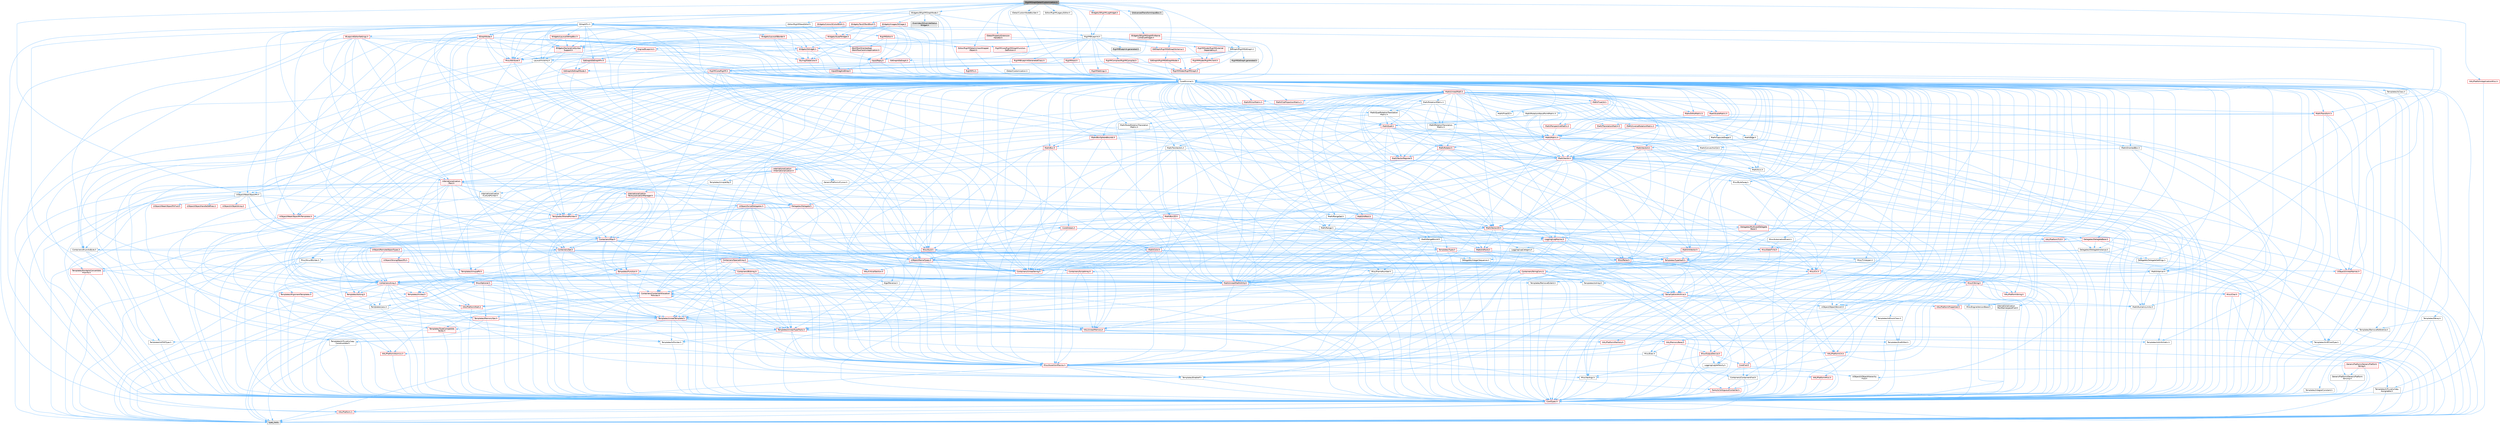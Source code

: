 digraph "RigVMGraphDetailCustomization.h"
{
 // INTERACTIVE_SVG=YES
 // LATEX_PDF_SIZE
  bgcolor="transparent";
  edge [fontname=Helvetica,fontsize=10,labelfontname=Helvetica,labelfontsize=10];
  node [fontname=Helvetica,fontsize=10,shape=box,height=0.2,width=0.4];
  Node1 [id="Node000001",label="RigVMGraphDetailCustomization.h",height=0.2,width=0.4,color="gray40", fillcolor="grey60", style="filled", fontcolor="black",tooltip=" "];
  Node1 -> Node2 [id="edge1_Node000001_Node000002",color="steelblue1",style="solid",tooltip=" "];
  Node2 [id="Node000002",label="CoreMinimal.h",height=0.2,width=0.4,color="grey40", fillcolor="white", style="filled",URL="$d7/d67/CoreMinimal_8h.html",tooltip=" "];
  Node2 -> Node3 [id="edge2_Node000002_Node000003",color="steelblue1",style="solid",tooltip=" "];
  Node3 [id="Node000003",label="CoreTypes.h",height=0.2,width=0.4,color="red", fillcolor="#FFF0F0", style="filled",URL="$dc/dec/CoreTypes_8h.html",tooltip=" "];
  Node3 -> Node4 [id="edge3_Node000003_Node000004",color="steelblue1",style="solid",tooltip=" "];
  Node4 [id="Node000004",label="HAL/Platform.h",height=0.2,width=0.4,color="red", fillcolor="#FFF0F0", style="filled",URL="$d9/dd0/Platform_8h.html",tooltip=" "];
  Node4 -> Node7 [id="edge4_Node000004_Node000007",color="steelblue1",style="solid",tooltip=" "];
  Node7 [id="Node000007",label="type_traits",height=0.2,width=0.4,color="grey60", fillcolor="#E0E0E0", style="filled",tooltip=" "];
  Node2 -> Node17 [id="edge5_Node000002_Node000017",color="steelblue1",style="solid",tooltip=" "];
  Node17 [id="Node000017",label="CoreFwd.h",height=0.2,width=0.4,color="red", fillcolor="#FFF0F0", style="filled",URL="$d1/d1e/CoreFwd_8h.html",tooltip=" "];
  Node17 -> Node3 [id="edge6_Node000017_Node000003",color="steelblue1",style="solid",tooltip=" "];
  Node17 -> Node18 [id="edge7_Node000017_Node000018",color="steelblue1",style="solid",tooltip=" "];
  Node18 [id="Node000018",label="Containers/ContainersFwd.h",height=0.2,width=0.4,color="grey40", fillcolor="white", style="filled",URL="$d4/d0a/ContainersFwd_8h.html",tooltip=" "];
  Node18 -> Node4 [id="edge8_Node000018_Node000004",color="steelblue1",style="solid",tooltip=" "];
  Node18 -> Node3 [id="edge9_Node000018_Node000003",color="steelblue1",style="solid",tooltip=" "];
  Node18 -> Node19 [id="edge10_Node000018_Node000019",color="steelblue1",style="solid",tooltip=" "];
  Node19 [id="Node000019",label="Traits/IsContiguousContainer.h",height=0.2,width=0.4,color="red", fillcolor="#FFF0F0", style="filled",URL="$d5/d3c/IsContiguousContainer_8h.html",tooltip=" "];
  Node19 -> Node3 [id="edge11_Node000019_Node000003",color="steelblue1",style="solid",tooltip=" "];
  Node17 -> Node23 [id="edge12_Node000017_Node000023",color="steelblue1",style="solid",tooltip=" "];
  Node23 [id="Node000023",label="UObject/UObjectHierarchy\lFwd.h",height=0.2,width=0.4,color="grey40", fillcolor="white", style="filled",URL="$d3/d13/UObjectHierarchyFwd_8h.html",tooltip=" "];
  Node2 -> Node23 [id="edge13_Node000002_Node000023",color="steelblue1",style="solid",tooltip=" "];
  Node2 -> Node18 [id="edge14_Node000002_Node000018",color="steelblue1",style="solid",tooltip=" "];
  Node2 -> Node24 [id="edge15_Node000002_Node000024",color="steelblue1",style="solid",tooltip=" "];
  Node24 [id="Node000024",label="Misc/VarArgs.h",height=0.2,width=0.4,color="grey40", fillcolor="white", style="filled",URL="$d5/d6f/VarArgs_8h.html",tooltip=" "];
  Node24 -> Node3 [id="edge16_Node000024_Node000003",color="steelblue1",style="solid",tooltip=" "];
  Node2 -> Node25 [id="edge17_Node000002_Node000025",color="steelblue1",style="solid",tooltip=" "];
  Node25 [id="Node000025",label="Logging/LogVerbosity.h",height=0.2,width=0.4,color="grey40", fillcolor="white", style="filled",URL="$d2/d8f/LogVerbosity_8h.html",tooltip=" "];
  Node25 -> Node3 [id="edge18_Node000025_Node000003",color="steelblue1",style="solid",tooltip=" "];
  Node2 -> Node26 [id="edge19_Node000002_Node000026",color="steelblue1",style="solid",tooltip=" "];
  Node26 [id="Node000026",label="Misc/OutputDevice.h",height=0.2,width=0.4,color="red", fillcolor="#FFF0F0", style="filled",URL="$d7/d32/OutputDevice_8h.html",tooltip=" "];
  Node26 -> Node17 [id="edge20_Node000026_Node000017",color="steelblue1",style="solid",tooltip=" "];
  Node26 -> Node3 [id="edge21_Node000026_Node000003",color="steelblue1",style="solid",tooltip=" "];
  Node26 -> Node25 [id="edge22_Node000026_Node000025",color="steelblue1",style="solid",tooltip=" "];
  Node26 -> Node24 [id="edge23_Node000026_Node000024",color="steelblue1",style="solid",tooltip=" "];
  Node2 -> Node32 [id="edge24_Node000002_Node000032",color="steelblue1",style="solid",tooltip=" "];
  Node32 [id="Node000032",label="HAL/PlatformCrt.h",height=0.2,width=0.4,color="red", fillcolor="#FFF0F0", style="filled",URL="$d8/d75/PlatformCrt_8h.html",tooltip=" "];
  Node2 -> Node42 [id="edge25_Node000002_Node000042",color="steelblue1",style="solid",tooltip=" "];
  Node42 [id="Node000042",label="HAL/PlatformMisc.h",height=0.2,width=0.4,color="red", fillcolor="#FFF0F0", style="filled",URL="$d0/df5/PlatformMisc_8h.html",tooltip=" "];
  Node42 -> Node3 [id="edge26_Node000042_Node000003",color="steelblue1",style="solid",tooltip=" "];
  Node2 -> Node61 [id="edge27_Node000002_Node000061",color="steelblue1",style="solid",tooltip=" "];
  Node61 [id="Node000061",label="Misc/AssertionMacros.h",height=0.2,width=0.4,color="red", fillcolor="#FFF0F0", style="filled",URL="$d0/dfa/AssertionMacros_8h.html",tooltip=" "];
  Node61 -> Node3 [id="edge28_Node000061_Node000003",color="steelblue1",style="solid",tooltip=" "];
  Node61 -> Node4 [id="edge29_Node000061_Node000004",color="steelblue1",style="solid",tooltip=" "];
  Node61 -> Node42 [id="edge30_Node000061_Node000042",color="steelblue1",style="solid",tooltip=" "];
  Node61 -> Node62 [id="edge31_Node000061_Node000062",color="steelblue1",style="solid",tooltip=" "];
  Node62 [id="Node000062",label="Templates/EnableIf.h",height=0.2,width=0.4,color="grey40", fillcolor="white", style="filled",URL="$d7/d60/EnableIf_8h.html",tooltip=" "];
  Node62 -> Node3 [id="edge32_Node000062_Node000003",color="steelblue1",style="solid",tooltip=" "];
  Node61 -> Node24 [id="edge33_Node000061_Node000024",color="steelblue1",style="solid",tooltip=" "];
  Node2 -> Node70 [id="edge34_Node000002_Node000070",color="steelblue1",style="solid",tooltip=" "];
  Node70 [id="Node000070",label="Templates/IsPointer.h",height=0.2,width=0.4,color="grey40", fillcolor="white", style="filled",URL="$d7/d05/IsPointer_8h.html",tooltip=" "];
  Node70 -> Node3 [id="edge35_Node000070_Node000003",color="steelblue1",style="solid",tooltip=" "];
  Node2 -> Node71 [id="edge36_Node000002_Node000071",color="steelblue1",style="solid",tooltip=" "];
  Node71 [id="Node000071",label="HAL/PlatformMemory.h",height=0.2,width=0.4,color="red", fillcolor="#FFF0F0", style="filled",URL="$de/d68/PlatformMemory_8h.html",tooltip=" "];
  Node71 -> Node3 [id="edge37_Node000071_Node000003",color="steelblue1",style="solid",tooltip=" "];
  Node2 -> Node54 [id="edge38_Node000002_Node000054",color="steelblue1",style="solid",tooltip=" "];
  Node54 [id="Node000054",label="HAL/PlatformAtomics.h",height=0.2,width=0.4,color="red", fillcolor="#FFF0F0", style="filled",URL="$d3/d36/PlatformAtomics_8h.html",tooltip=" "];
  Node54 -> Node3 [id="edge39_Node000054_Node000003",color="steelblue1",style="solid",tooltip=" "];
  Node2 -> Node76 [id="edge40_Node000002_Node000076",color="steelblue1",style="solid",tooltip=" "];
  Node76 [id="Node000076",label="Misc/Exec.h",height=0.2,width=0.4,color="grey40", fillcolor="white", style="filled",URL="$de/ddb/Exec_8h.html",tooltip=" "];
  Node76 -> Node3 [id="edge41_Node000076_Node000003",color="steelblue1",style="solid",tooltip=" "];
  Node76 -> Node61 [id="edge42_Node000076_Node000061",color="steelblue1",style="solid",tooltip=" "];
  Node2 -> Node77 [id="edge43_Node000002_Node000077",color="steelblue1",style="solid",tooltip=" "];
  Node77 [id="Node000077",label="HAL/MemoryBase.h",height=0.2,width=0.4,color="red", fillcolor="#FFF0F0", style="filled",URL="$d6/d9f/MemoryBase_8h.html",tooltip=" "];
  Node77 -> Node3 [id="edge44_Node000077_Node000003",color="steelblue1",style="solid",tooltip=" "];
  Node77 -> Node54 [id="edge45_Node000077_Node000054",color="steelblue1",style="solid",tooltip=" "];
  Node77 -> Node32 [id="edge46_Node000077_Node000032",color="steelblue1",style="solid",tooltip=" "];
  Node77 -> Node76 [id="edge47_Node000077_Node000076",color="steelblue1",style="solid",tooltip=" "];
  Node77 -> Node26 [id="edge48_Node000077_Node000026",color="steelblue1",style="solid",tooltip=" "];
  Node2 -> Node87 [id="edge49_Node000002_Node000087",color="steelblue1",style="solid",tooltip=" "];
  Node87 [id="Node000087",label="HAL/UnrealMemory.h",height=0.2,width=0.4,color="red", fillcolor="#FFF0F0", style="filled",URL="$d9/d96/UnrealMemory_8h.html",tooltip=" "];
  Node87 -> Node3 [id="edge50_Node000087_Node000003",color="steelblue1",style="solid",tooltip=" "];
  Node87 -> Node77 [id="edge51_Node000087_Node000077",color="steelblue1",style="solid",tooltip=" "];
  Node87 -> Node71 [id="edge52_Node000087_Node000071",color="steelblue1",style="solid",tooltip=" "];
  Node87 -> Node70 [id="edge53_Node000087_Node000070",color="steelblue1",style="solid",tooltip=" "];
  Node2 -> Node89 [id="edge54_Node000002_Node000089",color="steelblue1",style="solid",tooltip=" "];
  Node89 [id="Node000089",label="Templates/IsArithmetic.h",height=0.2,width=0.4,color="grey40", fillcolor="white", style="filled",URL="$d2/d5d/IsArithmetic_8h.html",tooltip=" "];
  Node89 -> Node3 [id="edge55_Node000089_Node000003",color="steelblue1",style="solid",tooltip=" "];
  Node2 -> Node83 [id="edge56_Node000002_Node000083",color="steelblue1",style="solid",tooltip=" "];
  Node83 [id="Node000083",label="Templates/AndOrNot.h",height=0.2,width=0.4,color="grey40", fillcolor="white", style="filled",URL="$db/d0a/AndOrNot_8h.html",tooltip=" "];
  Node83 -> Node3 [id="edge57_Node000083_Node000003",color="steelblue1",style="solid",tooltip=" "];
  Node2 -> Node90 [id="edge58_Node000002_Node000090",color="steelblue1",style="solid",tooltip=" "];
  Node90 [id="Node000090",label="Templates/IsPODType.h",height=0.2,width=0.4,color="grey40", fillcolor="white", style="filled",URL="$d7/db1/IsPODType_8h.html",tooltip=" "];
  Node90 -> Node3 [id="edge59_Node000090_Node000003",color="steelblue1",style="solid",tooltip=" "];
  Node2 -> Node91 [id="edge60_Node000002_Node000091",color="steelblue1",style="solid",tooltip=" "];
  Node91 [id="Node000091",label="Templates/IsUECoreType.h",height=0.2,width=0.4,color="grey40", fillcolor="white", style="filled",URL="$d1/db8/IsUECoreType_8h.html",tooltip=" "];
  Node91 -> Node3 [id="edge61_Node000091_Node000003",color="steelblue1",style="solid",tooltip=" "];
  Node91 -> Node7 [id="edge62_Node000091_Node000007",color="steelblue1",style="solid",tooltip=" "];
  Node2 -> Node84 [id="edge63_Node000002_Node000084",color="steelblue1",style="solid",tooltip=" "];
  Node84 [id="Node000084",label="Templates/IsTriviallyCopy\lConstructible.h",height=0.2,width=0.4,color="grey40", fillcolor="white", style="filled",URL="$d3/d78/IsTriviallyCopyConstructible_8h.html",tooltip=" "];
  Node84 -> Node3 [id="edge64_Node000084_Node000003",color="steelblue1",style="solid",tooltip=" "];
  Node84 -> Node7 [id="edge65_Node000084_Node000007",color="steelblue1",style="solid",tooltip=" "];
  Node2 -> Node92 [id="edge66_Node000002_Node000092",color="steelblue1",style="solid",tooltip=" "];
  Node92 [id="Node000092",label="Templates/UnrealTypeTraits.h",height=0.2,width=0.4,color="red", fillcolor="#FFF0F0", style="filled",URL="$d2/d2d/UnrealTypeTraits_8h.html",tooltip=" "];
  Node92 -> Node3 [id="edge67_Node000092_Node000003",color="steelblue1",style="solid",tooltip=" "];
  Node92 -> Node70 [id="edge68_Node000092_Node000070",color="steelblue1",style="solid",tooltip=" "];
  Node92 -> Node61 [id="edge69_Node000092_Node000061",color="steelblue1",style="solid",tooltip=" "];
  Node92 -> Node83 [id="edge70_Node000092_Node000083",color="steelblue1",style="solid",tooltip=" "];
  Node92 -> Node62 [id="edge71_Node000092_Node000062",color="steelblue1",style="solid",tooltip=" "];
  Node92 -> Node89 [id="edge72_Node000092_Node000089",color="steelblue1",style="solid",tooltip=" "];
  Node92 -> Node90 [id="edge73_Node000092_Node000090",color="steelblue1",style="solid",tooltip=" "];
  Node92 -> Node91 [id="edge74_Node000092_Node000091",color="steelblue1",style="solid",tooltip=" "];
  Node92 -> Node84 [id="edge75_Node000092_Node000084",color="steelblue1",style="solid",tooltip=" "];
  Node2 -> Node62 [id="edge76_Node000002_Node000062",color="steelblue1",style="solid",tooltip=" "];
  Node2 -> Node94 [id="edge77_Node000002_Node000094",color="steelblue1",style="solid",tooltip=" "];
  Node94 [id="Node000094",label="Templates/RemoveReference.h",height=0.2,width=0.4,color="grey40", fillcolor="white", style="filled",URL="$da/dbe/RemoveReference_8h.html",tooltip=" "];
  Node94 -> Node3 [id="edge78_Node000094_Node000003",color="steelblue1",style="solid",tooltip=" "];
  Node2 -> Node95 [id="edge79_Node000002_Node000095",color="steelblue1",style="solid",tooltip=" "];
  Node95 [id="Node000095",label="Templates/IntegralConstant.h",height=0.2,width=0.4,color="grey40", fillcolor="white", style="filled",URL="$db/d1b/IntegralConstant_8h.html",tooltip=" "];
  Node95 -> Node3 [id="edge80_Node000095_Node000003",color="steelblue1",style="solid",tooltip=" "];
  Node2 -> Node96 [id="edge81_Node000002_Node000096",color="steelblue1",style="solid",tooltip=" "];
  Node96 [id="Node000096",label="Templates/IsClass.h",height=0.2,width=0.4,color="grey40", fillcolor="white", style="filled",URL="$db/dcb/IsClass_8h.html",tooltip=" "];
  Node96 -> Node3 [id="edge82_Node000096_Node000003",color="steelblue1",style="solid",tooltip=" "];
  Node2 -> Node97 [id="edge83_Node000002_Node000097",color="steelblue1",style="solid",tooltip=" "];
  Node97 [id="Node000097",label="Templates/TypeCompatible\lBytes.h",height=0.2,width=0.4,color="red", fillcolor="#FFF0F0", style="filled",URL="$df/d0a/TypeCompatibleBytes_8h.html",tooltip=" "];
  Node97 -> Node3 [id="edge84_Node000097_Node000003",color="steelblue1",style="solid",tooltip=" "];
  Node97 -> Node7 [id="edge85_Node000097_Node000007",color="steelblue1",style="solid",tooltip=" "];
  Node2 -> Node19 [id="edge86_Node000002_Node000019",color="steelblue1",style="solid",tooltip=" "];
  Node2 -> Node98 [id="edge87_Node000002_Node000098",color="steelblue1",style="solid",tooltip=" "];
  Node98 [id="Node000098",label="Templates/UnrealTemplate.h",height=0.2,width=0.4,color="red", fillcolor="#FFF0F0", style="filled",URL="$d4/d24/UnrealTemplate_8h.html",tooltip=" "];
  Node98 -> Node3 [id="edge88_Node000098_Node000003",color="steelblue1",style="solid",tooltip=" "];
  Node98 -> Node70 [id="edge89_Node000098_Node000070",color="steelblue1",style="solid",tooltip=" "];
  Node98 -> Node87 [id="edge90_Node000098_Node000087",color="steelblue1",style="solid",tooltip=" "];
  Node98 -> Node92 [id="edge91_Node000098_Node000092",color="steelblue1",style="solid",tooltip=" "];
  Node98 -> Node94 [id="edge92_Node000098_Node000094",color="steelblue1",style="solid",tooltip=" "];
  Node98 -> Node97 [id="edge93_Node000098_Node000097",color="steelblue1",style="solid",tooltip=" "];
  Node98 -> Node19 [id="edge94_Node000098_Node000019",color="steelblue1",style="solid",tooltip=" "];
  Node98 -> Node7 [id="edge95_Node000098_Node000007",color="steelblue1",style="solid",tooltip=" "];
  Node2 -> Node47 [id="edge96_Node000002_Node000047",color="steelblue1",style="solid",tooltip=" "];
  Node47 [id="Node000047",label="Math/NumericLimits.h",height=0.2,width=0.4,color="grey40", fillcolor="white", style="filled",URL="$df/d1b/NumericLimits_8h.html",tooltip=" "];
  Node47 -> Node3 [id="edge97_Node000047_Node000003",color="steelblue1",style="solid",tooltip=" "];
  Node2 -> Node102 [id="edge98_Node000002_Node000102",color="steelblue1",style="solid",tooltip=" "];
  Node102 [id="Node000102",label="HAL/PlatformMath.h",height=0.2,width=0.4,color="red", fillcolor="#FFF0F0", style="filled",URL="$dc/d53/PlatformMath_8h.html",tooltip=" "];
  Node102 -> Node3 [id="edge99_Node000102_Node000003",color="steelblue1",style="solid",tooltip=" "];
  Node2 -> Node85 [id="edge100_Node000002_Node000085",color="steelblue1",style="solid",tooltip=" "];
  Node85 [id="Node000085",label="Templates/IsTriviallyCopy\lAssignable.h",height=0.2,width=0.4,color="grey40", fillcolor="white", style="filled",URL="$d2/df2/IsTriviallyCopyAssignable_8h.html",tooltip=" "];
  Node85 -> Node3 [id="edge101_Node000085_Node000003",color="steelblue1",style="solid",tooltip=" "];
  Node85 -> Node7 [id="edge102_Node000085_Node000007",color="steelblue1",style="solid",tooltip=" "];
  Node2 -> Node110 [id="edge103_Node000002_Node000110",color="steelblue1",style="solid",tooltip=" "];
  Node110 [id="Node000110",label="Templates/MemoryOps.h",height=0.2,width=0.4,color="red", fillcolor="#FFF0F0", style="filled",URL="$db/dea/MemoryOps_8h.html",tooltip=" "];
  Node110 -> Node3 [id="edge104_Node000110_Node000003",color="steelblue1",style="solid",tooltip=" "];
  Node110 -> Node87 [id="edge105_Node000110_Node000087",color="steelblue1",style="solid",tooltip=" "];
  Node110 -> Node85 [id="edge106_Node000110_Node000085",color="steelblue1",style="solid",tooltip=" "];
  Node110 -> Node84 [id="edge107_Node000110_Node000084",color="steelblue1",style="solid",tooltip=" "];
  Node110 -> Node92 [id="edge108_Node000110_Node000092",color="steelblue1",style="solid",tooltip=" "];
  Node110 -> Node7 [id="edge109_Node000110_Node000007",color="steelblue1",style="solid",tooltip=" "];
  Node2 -> Node111 [id="edge110_Node000002_Node000111",color="steelblue1",style="solid",tooltip=" "];
  Node111 [id="Node000111",label="Containers/ContainerAllocation\lPolicies.h",height=0.2,width=0.4,color="red", fillcolor="#FFF0F0", style="filled",URL="$d7/dff/ContainerAllocationPolicies_8h.html",tooltip=" "];
  Node111 -> Node3 [id="edge111_Node000111_Node000003",color="steelblue1",style="solid",tooltip=" "];
  Node111 -> Node111 [id="edge112_Node000111_Node000111",color="steelblue1",style="solid",tooltip=" "];
  Node111 -> Node102 [id="edge113_Node000111_Node000102",color="steelblue1",style="solid",tooltip=" "];
  Node111 -> Node87 [id="edge114_Node000111_Node000087",color="steelblue1",style="solid",tooltip=" "];
  Node111 -> Node47 [id="edge115_Node000111_Node000047",color="steelblue1",style="solid",tooltip=" "];
  Node111 -> Node61 [id="edge116_Node000111_Node000061",color="steelblue1",style="solid",tooltip=" "];
  Node111 -> Node110 [id="edge117_Node000111_Node000110",color="steelblue1",style="solid",tooltip=" "];
  Node111 -> Node97 [id="edge118_Node000111_Node000097",color="steelblue1",style="solid",tooltip=" "];
  Node111 -> Node7 [id="edge119_Node000111_Node000007",color="steelblue1",style="solid",tooltip=" "];
  Node2 -> Node114 [id="edge120_Node000002_Node000114",color="steelblue1",style="solid",tooltip=" "];
  Node114 [id="Node000114",label="Templates/IsEnumClass.h",height=0.2,width=0.4,color="grey40", fillcolor="white", style="filled",URL="$d7/d15/IsEnumClass_8h.html",tooltip=" "];
  Node114 -> Node3 [id="edge121_Node000114_Node000003",color="steelblue1",style="solid",tooltip=" "];
  Node114 -> Node83 [id="edge122_Node000114_Node000083",color="steelblue1",style="solid",tooltip=" "];
  Node2 -> Node115 [id="edge123_Node000002_Node000115",color="steelblue1",style="solid",tooltip=" "];
  Node115 [id="Node000115",label="HAL/PlatformProperties.h",height=0.2,width=0.4,color="red", fillcolor="#FFF0F0", style="filled",URL="$d9/db0/PlatformProperties_8h.html",tooltip=" "];
  Node115 -> Node3 [id="edge124_Node000115_Node000003",color="steelblue1",style="solid",tooltip=" "];
  Node2 -> Node118 [id="edge125_Node000002_Node000118",color="steelblue1",style="solid",tooltip=" "];
  Node118 [id="Node000118",label="Misc/EngineVersionBase.h",height=0.2,width=0.4,color="grey40", fillcolor="white", style="filled",URL="$d5/d2b/EngineVersionBase_8h.html",tooltip=" "];
  Node118 -> Node3 [id="edge126_Node000118_Node000003",color="steelblue1",style="solid",tooltip=" "];
  Node2 -> Node119 [id="edge127_Node000002_Node000119",color="steelblue1",style="solid",tooltip=" "];
  Node119 [id="Node000119",label="Internationalization\l/TextNamespaceFwd.h",height=0.2,width=0.4,color="grey40", fillcolor="white", style="filled",URL="$d8/d97/TextNamespaceFwd_8h.html",tooltip=" "];
  Node119 -> Node3 [id="edge128_Node000119_Node000003",color="steelblue1",style="solid",tooltip=" "];
  Node2 -> Node120 [id="edge129_Node000002_Node000120",color="steelblue1",style="solid",tooltip=" "];
  Node120 [id="Node000120",label="Serialization/Archive.h",height=0.2,width=0.4,color="red", fillcolor="#FFF0F0", style="filled",URL="$d7/d3b/Archive_8h.html",tooltip=" "];
  Node120 -> Node17 [id="edge130_Node000120_Node000017",color="steelblue1",style="solid",tooltip=" "];
  Node120 -> Node3 [id="edge131_Node000120_Node000003",color="steelblue1",style="solid",tooltip=" "];
  Node120 -> Node115 [id="edge132_Node000120_Node000115",color="steelblue1",style="solid",tooltip=" "];
  Node120 -> Node119 [id="edge133_Node000120_Node000119",color="steelblue1",style="solid",tooltip=" "];
  Node120 -> Node61 [id="edge134_Node000120_Node000061",color="steelblue1",style="solid",tooltip=" "];
  Node120 -> Node118 [id="edge135_Node000120_Node000118",color="steelblue1",style="solid",tooltip=" "];
  Node120 -> Node24 [id="edge136_Node000120_Node000024",color="steelblue1",style="solid",tooltip=" "];
  Node120 -> Node62 [id="edge137_Node000120_Node000062",color="steelblue1",style="solid",tooltip=" "];
  Node120 -> Node114 [id="edge138_Node000120_Node000114",color="steelblue1",style="solid",tooltip=" "];
  Node120 -> Node98 [id="edge139_Node000120_Node000098",color="steelblue1",style="solid",tooltip=" "];
  Node120 -> Node123 [id="edge140_Node000120_Node000123",color="steelblue1",style="solid",tooltip=" "];
  Node123 [id="Node000123",label="UObject/ObjectVersion.h",height=0.2,width=0.4,color="grey40", fillcolor="white", style="filled",URL="$da/d63/ObjectVersion_8h.html",tooltip=" "];
  Node123 -> Node3 [id="edge141_Node000123_Node000003",color="steelblue1",style="solid",tooltip=" "];
  Node2 -> Node124 [id="edge142_Node000002_Node000124",color="steelblue1",style="solid",tooltip=" "];
  Node124 [id="Node000124",label="Templates/Less.h",height=0.2,width=0.4,color="grey40", fillcolor="white", style="filled",URL="$de/dc8/Less_8h.html",tooltip=" "];
  Node124 -> Node3 [id="edge143_Node000124_Node000003",color="steelblue1",style="solid",tooltip=" "];
  Node124 -> Node98 [id="edge144_Node000124_Node000098",color="steelblue1",style="solid",tooltip=" "];
  Node2 -> Node125 [id="edge145_Node000002_Node000125",color="steelblue1",style="solid",tooltip=" "];
  Node125 [id="Node000125",label="Templates/Sorting.h",height=0.2,width=0.4,color="red", fillcolor="#FFF0F0", style="filled",URL="$d3/d9e/Sorting_8h.html",tooltip=" "];
  Node125 -> Node3 [id="edge146_Node000125_Node000003",color="steelblue1",style="solid",tooltip=" "];
  Node125 -> Node102 [id="edge147_Node000125_Node000102",color="steelblue1",style="solid",tooltip=" "];
  Node125 -> Node124 [id="edge148_Node000125_Node000124",color="steelblue1",style="solid",tooltip=" "];
  Node2 -> Node136 [id="edge149_Node000002_Node000136",color="steelblue1",style="solid",tooltip=" "];
  Node136 [id="Node000136",label="Misc/Char.h",height=0.2,width=0.4,color="red", fillcolor="#FFF0F0", style="filled",URL="$d0/d58/Char_8h.html",tooltip=" "];
  Node136 -> Node3 [id="edge150_Node000136_Node000003",color="steelblue1",style="solid",tooltip=" "];
  Node136 -> Node7 [id="edge151_Node000136_Node000007",color="steelblue1",style="solid",tooltip=" "];
  Node2 -> Node139 [id="edge152_Node000002_Node000139",color="steelblue1",style="solid",tooltip=" "];
  Node139 [id="Node000139",label="GenericPlatform/GenericPlatform\lStricmp.h",height=0.2,width=0.4,color="grey40", fillcolor="white", style="filled",URL="$d2/d86/GenericPlatformStricmp_8h.html",tooltip=" "];
  Node139 -> Node3 [id="edge153_Node000139_Node000003",color="steelblue1",style="solid",tooltip=" "];
  Node2 -> Node140 [id="edge154_Node000002_Node000140",color="steelblue1",style="solid",tooltip=" "];
  Node140 [id="Node000140",label="GenericPlatform/GenericPlatform\lString.h",height=0.2,width=0.4,color="red", fillcolor="#FFF0F0", style="filled",URL="$dd/d20/GenericPlatformString_8h.html",tooltip=" "];
  Node140 -> Node3 [id="edge155_Node000140_Node000003",color="steelblue1",style="solid",tooltip=" "];
  Node140 -> Node139 [id="edge156_Node000140_Node000139",color="steelblue1",style="solid",tooltip=" "];
  Node140 -> Node62 [id="edge157_Node000140_Node000062",color="steelblue1",style="solid",tooltip=" "];
  Node140 -> Node7 [id="edge158_Node000140_Node000007",color="steelblue1",style="solid",tooltip=" "];
  Node2 -> Node73 [id="edge159_Node000002_Node000073",color="steelblue1",style="solid",tooltip=" "];
  Node73 [id="Node000073",label="HAL/PlatformString.h",height=0.2,width=0.4,color="red", fillcolor="#FFF0F0", style="filled",URL="$db/db5/PlatformString_8h.html",tooltip=" "];
  Node73 -> Node3 [id="edge160_Node000073_Node000003",color="steelblue1",style="solid",tooltip=" "];
  Node2 -> Node143 [id="edge161_Node000002_Node000143",color="steelblue1",style="solid",tooltip=" "];
  Node143 [id="Node000143",label="Misc/CString.h",height=0.2,width=0.4,color="red", fillcolor="#FFF0F0", style="filled",URL="$d2/d49/CString_8h.html",tooltip=" "];
  Node143 -> Node3 [id="edge162_Node000143_Node000003",color="steelblue1",style="solid",tooltip=" "];
  Node143 -> Node32 [id="edge163_Node000143_Node000032",color="steelblue1",style="solid",tooltip=" "];
  Node143 -> Node73 [id="edge164_Node000143_Node000073",color="steelblue1",style="solid",tooltip=" "];
  Node143 -> Node61 [id="edge165_Node000143_Node000061",color="steelblue1",style="solid",tooltip=" "];
  Node143 -> Node136 [id="edge166_Node000143_Node000136",color="steelblue1",style="solid",tooltip=" "];
  Node143 -> Node24 [id="edge167_Node000143_Node000024",color="steelblue1",style="solid",tooltip=" "];
  Node2 -> Node144 [id="edge168_Node000002_Node000144",color="steelblue1",style="solid",tooltip=" "];
  Node144 [id="Node000144",label="Misc/Crc.h",height=0.2,width=0.4,color="red", fillcolor="#FFF0F0", style="filled",URL="$d4/dd2/Crc_8h.html",tooltip=" "];
  Node144 -> Node3 [id="edge169_Node000144_Node000003",color="steelblue1",style="solid",tooltip=" "];
  Node144 -> Node73 [id="edge170_Node000144_Node000073",color="steelblue1",style="solid",tooltip=" "];
  Node144 -> Node61 [id="edge171_Node000144_Node000061",color="steelblue1",style="solid",tooltip=" "];
  Node144 -> Node143 [id="edge172_Node000144_Node000143",color="steelblue1",style="solid",tooltip=" "];
  Node144 -> Node136 [id="edge173_Node000144_Node000136",color="steelblue1",style="solid",tooltip=" "];
  Node144 -> Node92 [id="edge174_Node000144_Node000092",color="steelblue1",style="solid",tooltip=" "];
  Node2 -> Node135 [id="edge175_Node000002_Node000135",color="steelblue1",style="solid",tooltip=" "];
  Node135 [id="Node000135",label="Math/UnrealMathUtility.h",height=0.2,width=0.4,color="red", fillcolor="#FFF0F0", style="filled",URL="$db/db8/UnrealMathUtility_8h.html",tooltip=" "];
  Node135 -> Node3 [id="edge176_Node000135_Node000003",color="steelblue1",style="solid",tooltip=" "];
  Node135 -> Node61 [id="edge177_Node000135_Node000061",color="steelblue1",style="solid",tooltip=" "];
  Node135 -> Node102 [id="edge178_Node000135_Node000102",color="steelblue1",style="solid",tooltip=" "];
  Node2 -> Node145 [id="edge179_Node000002_Node000145",color="steelblue1",style="solid",tooltip=" "];
  Node145 [id="Node000145",label="Containers/UnrealString.h",height=0.2,width=0.4,color="red", fillcolor="#FFF0F0", style="filled",URL="$d5/dba/UnrealString_8h.html",tooltip=" "];
  Node2 -> Node149 [id="edge180_Node000002_Node000149",color="steelblue1",style="solid",tooltip=" "];
  Node149 [id="Node000149",label="Containers/Array.h",height=0.2,width=0.4,color="red", fillcolor="#FFF0F0", style="filled",URL="$df/dd0/Array_8h.html",tooltip=" "];
  Node149 -> Node3 [id="edge181_Node000149_Node000003",color="steelblue1",style="solid",tooltip=" "];
  Node149 -> Node61 [id="edge182_Node000149_Node000061",color="steelblue1",style="solid",tooltip=" "];
  Node149 -> Node87 [id="edge183_Node000149_Node000087",color="steelblue1",style="solid",tooltip=" "];
  Node149 -> Node92 [id="edge184_Node000149_Node000092",color="steelblue1",style="solid",tooltip=" "];
  Node149 -> Node98 [id="edge185_Node000149_Node000098",color="steelblue1",style="solid",tooltip=" "];
  Node149 -> Node111 [id="edge186_Node000149_Node000111",color="steelblue1",style="solid",tooltip=" "];
  Node149 -> Node120 [id="edge187_Node000149_Node000120",color="steelblue1",style="solid",tooltip=" "];
  Node149 -> Node128 [id="edge188_Node000149_Node000128",color="steelblue1",style="solid",tooltip=" "];
  Node128 [id="Node000128",label="Templates/Invoke.h",height=0.2,width=0.4,color="red", fillcolor="#FFF0F0", style="filled",URL="$d7/deb/Invoke_8h.html",tooltip=" "];
  Node128 -> Node3 [id="edge189_Node000128_Node000003",color="steelblue1",style="solid",tooltip=" "];
  Node128 -> Node98 [id="edge190_Node000128_Node000098",color="steelblue1",style="solid",tooltip=" "];
  Node128 -> Node7 [id="edge191_Node000128_Node000007",color="steelblue1",style="solid",tooltip=" "];
  Node149 -> Node124 [id="edge192_Node000149_Node000124",color="steelblue1",style="solid",tooltip=" "];
  Node149 -> Node125 [id="edge193_Node000149_Node000125",color="steelblue1",style="solid",tooltip=" "];
  Node149 -> Node172 [id="edge194_Node000149_Node000172",color="steelblue1",style="solid",tooltip=" "];
  Node172 [id="Node000172",label="Templates/AlignmentTemplates.h",height=0.2,width=0.4,color="red", fillcolor="#FFF0F0", style="filled",URL="$dd/d32/AlignmentTemplates_8h.html",tooltip=" "];
  Node172 -> Node3 [id="edge195_Node000172_Node000003",color="steelblue1",style="solid",tooltip=" "];
  Node172 -> Node70 [id="edge196_Node000172_Node000070",color="steelblue1",style="solid",tooltip=" "];
  Node149 -> Node7 [id="edge197_Node000149_Node000007",color="steelblue1",style="solid",tooltip=" "];
  Node2 -> Node173 [id="edge198_Node000002_Node000173",color="steelblue1",style="solid",tooltip=" "];
  Node173 [id="Node000173",label="Misc/FrameNumber.h",height=0.2,width=0.4,color="grey40", fillcolor="white", style="filled",URL="$dd/dbd/FrameNumber_8h.html",tooltip=" "];
  Node173 -> Node3 [id="edge199_Node000173_Node000003",color="steelblue1",style="solid",tooltip=" "];
  Node173 -> Node47 [id="edge200_Node000173_Node000047",color="steelblue1",style="solid",tooltip=" "];
  Node173 -> Node135 [id="edge201_Node000173_Node000135",color="steelblue1",style="solid",tooltip=" "];
  Node173 -> Node62 [id="edge202_Node000173_Node000062",color="steelblue1",style="solid",tooltip=" "];
  Node173 -> Node92 [id="edge203_Node000173_Node000092",color="steelblue1",style="solid",tooltip=" "];
  Node2 -> Node174 [id="edge204_Node000002_Node000174",color="steelblue1",style="solid",tooltip=" "];
  Node174 [id="Node000174",label="Misc/Timespan.h",height=0.2,width=0.4,color="grey40", fillcolor="white", style="filled",URL="$da/dd9/Timespan_8h.html",tooltip=" "];
  Node174 -> Node3 [id="edge205_Node000174_Node000003",color="steelblue1",style="solid",tooltip=" "];
  Node174 -> Node175 [id="edge206_Node000174_Node000175",color="steelblue1",style="solid",tooltip=" "];
  Node175 [id="Node000175",label="Math/Interval.h",height=0.2,width=0.4,color="grey40", fillcolor="white", style="filled",URL="$d1/d55/Interval_8h.html",tooltip=" "];
  Node175 -> Node3 [id="edge207_Node000175_Node000003",color="steelblue1",style="solid",tooltip=" "];
  Node175 -> Node89 [id="edge208_Node000175_Node000089",color="steelblue1",style="solid",tooltip=" "];
  Node175 -> Node92 [id="edge209_Node000175_Node000092",color="steelblue1",style="solid",tooltip=" "];
  Node175 -> Node47 [id="edge210_Node000175_Node000047",color="steelblue1",style="solid",tooltip=" "];
  Node175 -> Node135 [id="edge211_Node000175_Node000135",color="steelblue1",style="solid",tooltip=" "];
  Node174 -> Node135 [id="edge212_Node000174_Node000135",color="steelblue1",style="solid",tooltip=" "];
  Node174 -> Node61 [id="edge213_Node000174_Node000061",color="steelblue1",style="solid",tooltip=" "];
  Node2 -> Node176 [id="edge214_Node000002_Node000176",color="steelblue1",style="solid",tooltip=" "];
  Node176 [id="Node000176",label="Containers/StringConv.h",height=0.2,width=0.4,color="red", fillcolor="#FFF0F0", style="filled",URL="$d3/ddf/StringConv_8h.html",tooltip=" "];
  Node176 -> Node3 [id="edge215_Node000176_Node000003",color="steelblue1",style="solid",tooltip=" "];
  Node176 -> Node61 [id="edge216_Node000176_Node000061",color="steelblue1",style="solid",tooltip=" "];
  Node176 -> Node111 [id="edge217_Node000176_Node000111",color="steelblue1",style="solid",tooltip=" "];
  Node176 -> Node149 [id="edge218_Node000176_Node000149",color="steelblue1",style="solid",tooltip=" "];
  Node176 -> Node143 [id="edge219_Node000176_Node000143",color="steelblue1",style="solid",tooltip=" "];
  Node176 -> Node177 [id="edge220_Node000176_Node000177",color="steelblue1",style="solid",tooltip=" "];
  Node177 [id="Node000177",label="Templates/IsArray.h",height=0.2,width=0.4,color="grey40", fillcolor="white", style="filled",URL="$d8/d8d/IsArray_8h.html",tooltip=" "];
  Node177 -> Node3 [id="edge221_Node000177_Node000003",color="steelblue1",style="solid",tooltip=" "];
  Node176 -> Node98 [id="edge222_Node000176_Node000098",color="steelblue1",style="solid",tooltip=" "];
  Node176 -> Node92 [id="edge223_Node000176_Node000092",color="steelblue1",style="solid",tooltip=" "];
  Node176 -> Node19 [id="edge224_Node000176_Node000019",color="steelblue1",style="solid",tooltip=" "];
  Node176 -> Node7 [id="edge225_Node000176_Node000007",color="steelblue1",style="solid",tooltip=" "];
  Node2 -> Node178 [id="edge226_Node000002_Node000178",color="steelblue1",style="solid",tooltip=" "];
  Node178 [id="Node000178",label="UObject/UnrealNames.h",height=0.2,width=0.4,color="red", fillcolor="#FFF0F0", style="filled",URL="$d8/db1/UnrealNames_8h.html",tooltip=" "];
  Node178 -> Node3 [id="edge227_Node000178_Node000003",color="steelblue1",style="solid",tooltip=" "];
  Node2 -> Node180 [id="edge228_Node000002_Node000180",color="steelblue1",style="solid",tooltip=" "];
  Node180 [id="Node000180",label="UObject/NameTypes.h",height=0.2,width=0.4,color="red", fillcolor="#FFF0F0", style="filled",URL="$d6/d35/NameTypes_8h.html",tooltip=" "];
  Node180 -> Node3 [id="edge229_Node000180_Node000003",color="steelblue1",style="solid",tooltip=" "];
  Node180 -> Node61 [id="edge230_Node000180_Node000061",color="steelblue1",style="solid",tooltip=" "];
  Node180 -> Node87 [id="edge231_Node000180_Node000087",color="steelblue1",style="solid",tooltip=" "];
  Node180 -> Node92 [id="edge232_Node000180_Node000092",color="steelblue1",style="solid",tooltip=" "];
  Node180 -> Node98 [id="edge233_Node000180_Node000098",color="steelblue1",style="solid",tooltip=" "];
  Node180 -> Node145 [id="edge234_Node000180_Node000145",color="steelblue1",style="solid",tooltip=" "];
  Node180 -> Node181 [id="edge235_Node000180_Node000181",color="steelblue1",style="solid",tooltip=" "];
  Node181 [id="Node000181",label="HAL/CriticalSection.h",height=0.2,width=0.4,color="red", fillcolor="#FFF0F0", style="filled",URL="$d6/d90/CriticalSection_8h.html",tooltip=" "];
  Node180 -> Node176 [id="edge236_Node000180_Node000176",color="steelblue1",style="solid",tooltip=" "];
  Node180 -> Node178 [id="edge237_Node000180_Node000178",color="steelblue1",style="solid",tooltip=" "];
  Node2 -> Node188 [id="edge238_Node000002_Node000188",color="steelblue1",style="solid",tooltip=" "];
  Node188 [id="Node000188",label="Misc/Parse.h",height=0.2,width=0.4,color="red", fillcolor="#FFF0F0", style="filled",URL="$dc/d71/Parse_8h.html",tooltip=" "];
  Node188 -> Node145 [id="edge239_Node000188_Node000145",color="steelblue1",style="solid",tooltip=" "];
  Node188 -> Node3 [id="edge240_Node000188_Node000003",color="steelblue1",style="solid",tooltip=" "];
  Node188 -> Node32 [id="edge241_Node000188_Node000032",color="steelblue1",style="solid",tooltip=" "];
  Node188 -> Node189 [id="edge242_Node000188_Node000189",color="steelblue1",style="solid",tooltip=" "];
  Node189 [id="Node000189",label="Templates/Function.h",height=0.2,width=0.4,color="red", fillcolor="#FFF0F0", style="filled",URL="$df/df5/Function_8h.html",tooltip=" "];
  Node189 -> Node3 [id="edge243_Node000189_Node000003",color="steelblue1",style="solid",tooltip=" "];
  Node189 -> Node61 [id="edge244_Node000189_Node000061",color="steelblue1",style="solid",tooltip=" "];
  Node189 -> Node87 [id="edge245_Node000189_Node000087",color="steelblue1",style="solid",tooltip=" "];
  Node189 -> Node92 [id="edge246_Node000189_Node000092",color="steelblue1",style="solid",tooltip=" "];
  Node189 -> Node128 [id="edge247_Node000189_Node000128",color="steelblue1",style="solid",tooltip=" "];
  Node189 -> Node98 [id="edge248_Node000189_Node000098",color="steelblue1",style="solid",tooltip=" "];
  Node189 -> Node135 [id="edge249_Node000189_Node000135",color="steelblue1",style="solid",tooltip=" "];
  Node189 -> Node7 [id="edge250_Node000189_Node000007",color="steelblue1",style="solid",tooltip=" "];
  Node2 -> Node172 [id="edge251_Node000002_Node000172",color="steelblue1",style="solid",tooltip=" "];
  Node2 -> Node191 [id="edge252_Node000002_Node000191",color="steelblue1",style="solid",tooltip=" "];
  Node191 [id="Node000191",label="Misc/StructBuilder.h",height=0.2,width=0.4,color="grey40", fillcolor="white", style="filled",URL="$d9/db3/StructBuilder_8h.html",tooltip=" "];
  Node191 -> Node3 [id="edge253_Node000191_Node000003",color="steelblue1",style="solid",tooltip=" "];
  Node191 -> Node135 [id="edge254_Node000191_Node000135",color="steelblue1",style="solid",tooltip=" "];
  Node191 -> Node172 [id="edge255_Node000191_Node000172",color="steelblue1",style="solid",tooltip=" "];
  Node2 -> Node104 [id="edge256_Node000002_Node000104",color="steelblue1",style="solid",tooltip=" "];
  Node104 [id="Node000104",label="Templates/Decay.h",height=0.2,width=0.4,color="grey40", fillcolor="white", style="filled",URL="$dd/d0f/Decay_8h.html",tooltip=" "];
  Node104 -> Node3 [id="edge257_Node000104_Node000003",color="steelblue1",style="solid",tooltip=" "];
  Node104 -> Node94 [id="edge258_Node000104_Node000094",color="steelblue1",style="solid",tooltip=" "];
  Node104 -> Node7 [id="edge259_Node000104_Node000007",color="steelblue1",style="solid",tooltip=" "];
  Node2 -> Node192 [id="edge260_Node000002_Node000192",color="steelblue1",style="solid",tooltip=" "];
  Node192 [id="Node000192",label="Templates/PointerIsConvertible\lFromTo.h",height=0.2,width=0.4,color="red", fillcolor="#FFF0F0", style="filled",URL="$d6/d65/PointerIsConvertibleFromTo_8h.html",tooltip=" "];
  Node192 -> Node3 [id="edge261_Node000192_Node000003",color="steelblue1",style="solid",tooltip=" "];
  Node192 -> Node7 [id="edge262_Node000192_Node000007",color="steelblue1",style="solid",tooltip=" "];
  Node2 -> Node128 [id="edge263_Node000002_Node000128",color="steelblue1",style="solid",tooltip=" "];
  Node2 -> Node189 [id="edge264_Node000002_Node000189",color="steelblue1",style="solid",tooltip=" "];
  Node2 -> Node161 [id="edge265_Node000002_Node000161",color="steelblue1",style="solid",tooltip=" "];
  Node161 [id="Node000161",label="Templates/TypeHash.h",height=0.2,width=0.4,color="red", fillcolor="#FFF0F0", style="filled",URL="$d1/d62/TypeHash_8h.html",tooltip=" "];
  Node161 -> Node3 [id="edge266_Node000161_Node000003",color="steelblue1",style="solid",tooltip=" "];
  Node161 -> Node144 [id="edge267_Node000161_Node000144",color="steelblue1",style="solid",tooltip=" "];
  Node161 -> Node7 [id="edge268_Node000161_Node000007",color="steelblue1",style="solid",tooltip=" "];
  Node2 -> Node193 [id="edge269_Node000002_Node000193",color="steelblue1",style="solid",tooltip=" "];
  Node193 [id="Node000193",label="Containers/ScriptArray.h",height=0.2,width=0.4,color="red", fillcolor="#FFF0F0", style="filled",URL="$dc/daf/ScriptArray_8h.html",tooltip=" "];
  Node193 -> Node3 [id="edge270_Node000193_Node000003",color="steelblue1",style="solid",tooltip=" "];
  Node193 -> Node61 [id="edge271_Node000193_Node000061",color="steelblue1",style="solid",tooltip=" "];
  Node193 -> Node87 [id="edge272_Node000193_Node000087",color="steelblue1",style="solid",tooltip=" "];
  Node193 -> Node111 [id="edge273_Node000193_Node000111",color="steelblue1",style="solid",tooltip=" "];
  Node193 -> Node149 [id="edge274_Node000193_Node000149",color="steelblue1",style="solid",tooltip=" "];
  Node2 -> Node194 [id="edge275_Node000002_Node000194",color="steelblue1",style="solid",tooltip=" "];
  Node194 [id="Node000194",label="Containers/BitArray.h",height=0.2,width=0.4,color="red", fillcolor="#FFF0F0", style="filled",URL="$d1/de4/BitArray_8h.html",tooltip=" "];
  Node194 -> Node111 [id="edge276_Node000194_Node000111",color="steelblue1",style="solid",tooltip=" "];
  Node194 -> Node3 [id="edge277_Node000194_Node000003",color="steelblue1",style="solid",tooltip=" "];
  Node194 -> Node54 [id="edge278_Node000194_Node000054",color="steelblue1",style="solid",tooltip=" "];
  Node194 -> Node87 [id="edge279_Node000194_Node000087",color="steelblue1",style="solid",tooltip=" "];
  Node194 -> Node135 [id="edge280_Node000194_Node000135",color="steelblue1",style="solid",tooltip=" "];
  Node194 -> Node61 [id="edge281_Node000194_Node000061",color="steelblue1",style="solid",tooltip=" "];
  Node194 -> Node120 [id="edge282_Node000194_Node000120",color="steelblue1",style="solid",tooltip=" "];
  Node194 -> Node62 [id="edge283_Node000194_Node000062",color="steelblue1",style="solid",tooltip=" "];
  Node194 -> Node128 [id="edge284_Node000194_Node000128",color="steelblue1",style="solid",tooltip=" "];
  Node194 -> Node98 [id="edge285_Node000194_Node000098",color="steelblue1",style="solid",tooltip=" "];
  Node194 -> Node92 [id="edge286_Node000194_Node000092",color="steelblue1",style="solid",tooltip=" "];
  Node2 -> Node195 [id="edge287_Node000002_Node000195",color="steelblue1",style="solid",tooltip=" "];
  Node195 [id="Node000195",label="Containers/SparseArray.h",height=0.2,width=0.4,color="red", fillcolor="#FFF0F0", style="filled",URL="$d5/dbf/SparseArray_8h.html",tooltip=" "];
  Node195 -> Node3 [id="edge288_Node000195_Node000003",color="steelblue1",style="solid",tooltip=" "];
  Node195 -> Node61 [id="edge289_Node000195_Node000061",color="steelblue1",style="solid",tooltip=" "];
  Node195 -> Node87 [id="edge290_Node000195_Node000087",color="steelblue1",style="solid",tooltip=" "];
  Node195 -> Node92 [id="edge291_Node000195_Node000092",color="steelblue1",style="solid",tooltip=" "];
  Node195 -> Node98 [id="edge292_Node000195_Node000098",color="steelblue1",style="solid",tooltip=" "];
  Node195 -> Node111 [id="edge293_Node000195_Node000111",color="steelblue1",style="solid",tooltip=" "];
  Node195 -> Node124 [id="edge294_Node000195_Node000124",color="steelblue1",style="solid",tooltip=" "];
  Node195 -> Node149 [id="edge295_Node000195_Node000149",color="steelblue1",style="solid",tooltip=" "];
  Node195 -> Node135 [id="edge296_Node000195_Node000135",color="steelblue1",style="solid",tooltip=" "];
  Node195 -> Node193 [id="edge297_Node000195_Node000193",color="steelblue1",style="solid",tooltip=" "];
  Node195 -> Node194 [id="edge298_Node000195_Node000194",color="steelblue1",style="solid",tooltip=" "];
  Node195 -> Node145 [id="edge299_Node000195_Node000145",color="steelblue1",style="solid",tooltip=" "];
  Node2 -> Node211 [id="edge300_Node000002_Node000211",color="steelblue1",style="solid",tooltip=" "];
  Node211 [id="Node000211",label="Containers/Set.h",height=0.2,width=0.4,color="red", fillcolor="#FFF0F0", style="filled",URL="$d4/d45/Set_8h.html",tooltip=" "];
  Node211 -> Node111 [id="edge301_Node000211_Node000111",color="steelblue1",style="solid",tooltip=" "];
  Node211 -> Node195 [id="edge302_Node000211_Node000195",color="steelblue1",style="solid",tooltip=" "];
  Node211 -> Node18 [id="edge303_Node000211_Node000018",color="steelblue1",style="solid",tooltip=" "];
  Node211 -> Node135 [id="edge304_Node000211_Node000135",color="steelblue1",style="solid",tooltip=" "];
  Node211 -> Node61 [id="edge305_Node000211_Node000061",color="steelblue1",style="solid",tooltip=" "];
  Node211 -> Node191 [id="edge306_Node000211_Node000191",color="steelblue1",style="solid",tooltip=" "];
  Node211 -> Node189 [id="edge307_Node000211_Node000189",color="steelblue1",style="solid",tooltip=" "];
  Node211 -> Node125 [id="edge308_Node000211_Node000125",color="steelblue1",style="solid",tooltip=" "];
  Node211 -> Node161 [id="edge309_Node000211_Node000161",color="steelblue1",style="solid",tooltip=" "];
  Node211 -> Node98 [id="edge310_Node000211_Node000098",color="steelblue1",style="solid",tooltip=" "];
  Node211 -> Node7 [id="edge311_Node000211_Node000007",color="steelblue1",style="solid",tooltip=" "];
  Node2 -> Node214 [id="edge312_Node000002_Node000214",color="steelblue1",style="solid",tooltip=" "];
  Node214 [id="Node000214",label="Algo/Reverse.h",height=0.2,width=0.4,color="grey40", fillcolor="white", style="filled",URL="$d5/d93/Reverse_8h.html",tooltip=" "];
  Node214 -> Node3 [id="edge313_Node000214_Node000003",color="steelblue1",style="solid",tooltip=" "];
  Node214 -> Node98 [id="edge314_Node000214_Node000098",color="steelblue1",style="solid",tooltip=" "];
  Node2 -> Node215 [id="edge315_Node000002_Node000215",color="steelblue1",style="solid",tooltip=" "];
  Node215 [id="Node000215",label="Containers/Map.h",height=0.2,width=0.4,color="red", fillcolor="#FFF0F0", style="filled",URL="$df/d79/Map_8h.html",tooltip=" "];
  Node215 -> Node3 [id="edge316_Node000215_Node000003",color="steelblue1",style="solid",tooltip=" "];
  Node215 -> Node214 [id="edge317_Node000215_Node000214",color="steelblue1",style="solid",tooltip=" "];
  Node215 -> Node211 [id="edge318_Node000215_Node000211",color="steelblue1",style="solid",tooltip=" "];
  Node215 -> Node145 [id="edge319_Node000215_Node000145",color="steelblue1",style="solid",tooltip=" "];
  Node215 -> Node61 [id="edge320_Node000215_Node000061",color="steelblue1",style="solid",tooltip=" "];
  Node215 -> Node191 [id="edge321_Node000215_Node000191",color="steelblue1",style="solid",tooltip=" "];
  Node215 -> Node189 [id="edge322_Node000215_Node000189",color="steelblue1",style="solid",tooltip=" "];
  Node215 -> Node125 [id="edge323_Node000215_Node000125",color="steelblue1",style="solid",tooltip=" "];
  Node215 -> Node216 [id="edge324_Node000215_Node000216",color="steelblue1",style="solid",tooltip=" "];
  Node216 [id="Node000216",label="Templates/Tuple.h",height=0.2,width=0.4,color="red", fillcolor="#FFF0F0", style="filled",URL="$d2/d4f/Tuple_8h.html",tooltip=" "];
  Node216 -> Node3 [id="edge325_Node000216_Node000003",color="steelblue1",style="solid",tooltip=" "];
  Node216 -> Node98 [id="edge326_Node000216_Node000098",color="steelblue1",style="solid",tooltip=" "];
  Node216 -> Node217 [id="edge327_Node000216_Node000217",color="steelblue1",style="solid",tooltip=" "];
  Node217 [id="Node000217",label="Delegates/IntegerSequence.h",height=0.2,width=0.4,color="grey40", fillcolor="white", style="filled",URL="$d2/dcc/IntegerSequence_8h.html",tooltip=" "];
  Node217 -> Node3 [id="edge328_Node000217_Node000003",color="steelblue1",style="solid",tooltip=" "];
  Node216 -> Node128 [id="edge329_Node000216_Node000128",color="steelblue1",style="solid",tooltip=" "];
  Node216 -> Node161 [id="edge330_Node000216_Node000161",color="steelblue1",style="solid",tooltip=" "];
  Node216 -> Node7 [id="edge331_Node000216_Node000007",color="steelblue1",style="solid",tooltip=" "];
  Node215 -> Node98 [id="edge332_Node000215_Node000098",color="steelblue1",style="solid",tooltip=" "];
  Node215 -> Node92 [id="edge333_Node000215_Node000092",color="steelblue1",style="solid",tooltip=" "];
  Node215 -> Node7 [id="edge334_Node000215_Node000007",color="steelblue1",style="solid",tooltip=" "];
  Node2 -> Node219 [id="edge335_Node000002_Node000219",color="steelblue1",style="solid",tooltip=" "];
  Node219 [id="Node000219",label="Math/IntPoint.h",height=0.2,width=0.4,color="red", fillcolor="#FFF0F0", style="filled",URL="$d3/df7/IntPoint_8h.html",tooltip=" "];
  Node219 -> Node3 [id="edge336_Node000219_Node000003",color="steelblue1",style="solid",tooltip=" "];
  Node219 -> Node61 [id="edge337_Node000219_Node000061",color="steelblue1",style="solid",tooltip=" "];
  Node219 -> Node188 [id="edge338_Node000219_Node000188",color="steelblue1",style="solid",tooltip=" "];
  Node219 -> Node135 [id="edge339_Node000219_Node000135",color="steelblue1",style="solid",tooltip=" "];
  Node219 -> Node145 [id="edge340_Node000219_Node000145",color="steelblue1",style="solid",tooltip=" "];
  Node219 -> Node161 [id="edge341_Node000219_Node000161",color="steelblue1",style="solid",tooltip=" "];
  Node2 -> Node221 [id="edge342_Node000002_Node000221",color="steelblue1",style="solid",tooltip=" "];
  Node221 [id="Node000221",label="Math/IntVector.h",height=0.2,width=0.4,color="red", fillcolor="#FFF0F0", style="filled",URL="$d7/d44/IntVector_8h.html",tooltip=" "];
  Node221 -> Node3 [id="edge343_Node000221_Node000003",color="steelblue1",style="solid",tooltip=" "];
  Node221 -> Node144 [id="edge344_Node000221_Node000144",color="steelblue1",style="solid",tooltip=" "];
  Node221 -> Node188 [id="edge345_Node000221_Node000188",color="steelblue1",style="solid",tooltip=" "];
  Node221 -> Node135 [id="edge346_Node000221_Node000135",color="steelblue1",style="solid",tooltip=" "];
  Node221 -> Node145 [id="edge347_Node000221_Node000145",color="steelblue1",style="solid",tooltip=" "];
  Node2 -> Node222 [id="edge348_Node000002_Node000222",color="steelblue1",style="solid",tooltip=" "];
  Node222 [id="Node000222",label="Logging/LogCategory.h",height=0.2,width=0.4,color="grey40", fillcolor="white", style="filled",URL="$d9/d36/LogCategory_8h.html",tooltip=" "];
  Node222 -> Node3 [id="edge349_Node000222_Node000003",color="steelblue1",style="solid",tooltip=" "];
  Node222 -> Node25 [id="edge350_Node000222_Node000025",color="steelblue1",style="solid",tooltip=" "];
  Node222 -> Node180 [id="edge351_Node000222_Node000180",color="steelblue1",style="solid",tooltip=" "];
  Node2 -> Node223 [id="edge352_Node000002_Node000223",color="steelblue1",style="solid",tooltip=" "];
  Node223 [id="Node000223",label="Logging/LogMacros.h",height=0.2,width=0.4,color="red", fillcolor="#FFF0F0", style="filled",URL="$d0/d16/LogMacros_8h.html",tooltip=" "];
  Node223 -> Node145 [id="edge353_Node000223_Node000145",color="steelblue1",style="solid",tooltip=" "];
  Node223 -> Node3 [id="edge354_Node000223_Node000003",color="steelblue1",style="solid",tooltip=" "];
  Node223 -> Node222 [id="edge355_Node000223_Node000222",color="steelblue1",style="solid",tooltip=" "];
  Node223 -> Node25 [id="edge356_Node000223_Node000025",color="steelblue1",style="solid",tooltip=" "];
  Node223 -> Node61 [id="edge357_Node000223_Node000061",color="steelblue1",style="solid",tooltip=" "];
  Node223 -> Node24 [id="edge358_Node000223_Node000024",color="steelblue1",style="solid",tooltip=" "];
  Node223 -> Node62 [id="edge359_Node000223_Node000062",color="steelblue1",style="solid",tooltip=" "];
  Node223 -> Node7 [id="edge360_Node000223_Node000007",color="steelblue1",style="solid",tooltip=" "];
  Node2 -> Node226 [id="edge361_Node000002_Node000226",color="steelblue1",style="solid",tooltip=" "];
  Node226 [id="Node000226",label="Math/Vector2D.h",height=0.2,width=0.4,color="red", fillcolor="#FFF0F0", style="filled",URL="$d3/db0/Vector2D_8h.html",tooltip=" "];
  Node226 -> Node3 [id="edge362_Node000226_Node000003",color="steelblue1",style="solid",tooltip=" "];
  Node226 -> Node61 [id="edge363_Node000226_Node000061",color="steelblue1",style="solid",tooltip=" "];
  Node226 -> Node144 [id="edge364_Node000226_Node000144",color="steelblue1",style="solid",tooltip=" "];
  Node226 -> Node135 [id="edge365_Node000226_Node000135",color="steelblue1",style="solid",tooltip=" "];
  Node226 -> Node145 [id="edge366_Node000226_Node000145",color="steelblue1",style="solid",tooltip=" "];
  Node226 -> Node188 [id="edge367_Node000226_Node000188",color="steelblue1",style="solid",tooltip=" "];
  Node226 -> Node219 [id="edge368_Node000226_Node000219",color="steelblue1",style="solid",tooltip=" "];
  Node226 -> Node223 [id="edge369_Node000226_Node000223",color="steelblue1",style="solid",tooltip=" "];
  Node226 -> Node7 [id="edge370_Node000226_Node000007",color="steelblue1",style="solid",tooltip=" "];
  Node2 -> Node230 [id="edge371_Node000002_Node000230",color="steelblue1",style="solid",tooltip=" "];
  Node230 [id="Node000230",label="Math/IntRect.h",height=0.2,width=0.4,color="red", fillcolor="#FFF0F0", style="filled",URL="$d7/d53/IntRect_8h.html",tooltip=" "];
  Node230 -> Node3 [id="edge372_Node000230_Node000003",color="steelblue1",style="solid",tooltip=" "];
  Node230 -> Node135 [id="edge373_Node000230_Node000135",color="steelblue1",style="solid",tooltip=" "];
  Node230 -> Node145 [id="edge374_Node000230_Node000145",color="steelblue1",style="solid",tooltip=" "];
  Node230 -> Node219 [id="edge375_Node000230_Node000219",color="steelblue1",style="solid",tooltip=" "];
  Node230 -> Node226 [id="edge376_Node000230_Node000226",color="steelblue1",style="solid",tooltip=" "];
  Node2 -> Node231 [id="edge377_Node000002_Node000231",color="steelblue1",style="solid",tooltip=" "];
  Node231 [id="Node000231",label="Misc/ByteSwap.h",height=0.2,width=0.4,color="grey40", fillcolor="white", style="filled",URL="$dc/dd7/ByteSwap_8h.html",tooltip=" "];
  Node231 -> Node3 [id="edge378_Node000231_Node000003",color="steelblue1",style="solid",tooltip=" "];
  Node231 -> Node32 [id="edge379_Node000231_Node000032",color="steelblue1",style="solid",tooltip=" "];
  Node2 -> Node160 [id="edge380_Node000002_Node000160",color="steelblue1",style="solid",tooltip=" "];
  Node160 [id="Node000160",label="Containers/EnumAsByte.h",height=0.2,width=0.4,color="grey40", fillcolor="white", style="filled",URL="$d6/d9a/EnumAsByte_8h.html",tooltip=" "];
  Node160 -> Node3 [id="edge381_Node000160_Node000003",color="steelblue1",style="solid",tooltip=" "];
  Node160 -> Node90 [id="edge382_Node000160_Node000090",color="steelblue1",style="solid",tooltip=" "];
  Node160 -> Node161 [id="edge383_Node000160_Node000161",color="steelblue1",style="solid",tooltip=" "];
  Node2 -> Node232 [id="edge384_Node000002_Node000232",color="steelblue1",style="solid",tooltip=" "];
  Node232 [id="Node000232",label="HAL/PlatformTLS.h",height=0.2,width=0.4,color="red", fillcolor="#FFF0F0", style="filled",URL="$d0/def/PlatformTLS_8h.html",tooltip=" "];
  Node232 -> Node3 [id="edge385_Node000232_Node000003",color="steelblue1",style="solid",tooltip=" "];
  Node2 -> Node235 [id="edge386_Node000002_Node000235",color="steelblue1",style="solid",tooltip=" "];
  Node235 [id="Node000235",label="CoreGlobals.h",height=0.2,width=0.4,color="red", fillcolor="#FFF0F0", style="filled",URL="$d5/d8c/CoreGlobals_8h.html",tooltip=" "];
  Node235 -> Node145 [id="edge387_Node000235_Node000145",color="steelblue1",style="solid",tooltip=" "];
  Node235 -> Node3 [id="edge388_Node000235_Node000003",color="steelblue1",style="solid",tooltip=" "];
  Node235 -> Node232 [id="edge389_Node000235_Node000232",color="steelblue1",style="solid",tooltip=" "];
  Node235 -> Node223 [id="edge390_Node000235_Node000223",color="steelblue1",style="solid",tooltip=" "];
  Node235 -> Node26 [id="edge391_Node000235_Node000026",color="steelblue1",style="solid",tooltip=" "];
  Node235 -> Node180 [id="edge392_Node000235_Node000180",color="steelblue1",style="solid",tooltip=" "];
  Node2 -> Node236 [id="edge393_Node000002_Node000236",color="steelblue1",style="solid",tooltip=" "];
  Node236 [id="Node000236",label="Templates/SharedPointer.h",height=0.2,width=0.4,color="red", fillcolor="#FFF0F0", style="filled",URL="$d2/d17/SharedPointer_8h.html",tooltip=" "];
  Node236 -> Node3 [id="edge394_Node000236_Node000003",color="steelblue1",style="solid",tooltip=" "];
  Node236 -> Node192 [id="edge395_Node000236_Node000192",color="steelblue1",style="solid",tooltip=" "];
  Node236 -> Node61 [id="edge396_Node000236_Node000061",color="steelblue1",style="solid",tooltip=" "];
  Node236 -> Node87 [id="edge397_Node000236_Node000087",color="steelblue1",style="solid",tooltip=" "];
  Node236 -> Node149 [id="edge398_Node000236_Node000149",color="steelblue1",style="solid",tooltip=" "];
  Node236 -> Node215 [id="edge399_Node000236_Node000215",color="steelblue1",style="solid",tooltip=" "];
  Node236 -> Node235 [id="edge400_Node000236_Node000235",color="steelblue1",style="solid",tooltip=" "];
  Node2 -> Node241 [id="edge401_Node000002_Node000241",color="steelblue1",style="solid",tooltip=" "];
  Node241 [id="Node000241",label="Internationalization\l/CulturePointer.h",height=0.2,width=0.4,color="grey40", fillcolor="white", style="filled",URL="$d6/dbe/CulturePointer_8h.html",tooltip=" "];
  Node241 -> Node3 [id="edge402_Node000241_Node000003",color="steelblue1",style="solid",tooltip=" "];
  Node241 -> Node236 [id="edge403_Node000241_Node000236",color="steelblue1",style="solid",tooltip=" "];
  Node2 -> Node242 [id="edge404_Node000002_Node000242",color="steelblue1",style="solid",tooltip=" "];
  Node242 [id="Node000242",label="UObject/WeakObjectPtrTemplates.h",height=0.2,width=0.4,color="red", fillcolor="#FFF0F0", style="filled",URL="$d8/d3b/WeakObjectPtrTemplates_8h.html",tooltip=" "];
  Node242 -> Node3 [id="edge405_Node000242_Node000003",color="steelblue1",style="solid",tooltip=" "];
  Node242 -> Node215 [id="edge406_Node000242_Node000215",color="steelblue1",style="solid",tooltip=" "];
  Node242 -> Node7 [id="edge407_Node000242_Node000007",color="steelblue1",style="solid",tooltip=" "];
  Node2 -> Node245 [id="edge408_Node000002_Node000245",color="steelblue1",style="solid",tooltip=" "];
  Node245 [id="Node000245",label="Delegates/DelegateSettings.h",height=0.2,width=0.4,color="grey40", fillcolor="white", style="filled",URL="$d0/d97/DelegateSettings_8h.html",tooltip=" "];
  Node245 -> Node3 [id="edge409_Node000245_Node000003",color="steelblue1",style="solid",tooltip=" "];
  Node2 -> Node246 [id="edge410_Node000002_Node000246",color="steelblue1",style="solid",tooltip=" "];
  Node246 [id="Node000246",label="Delegates/IDelegateInstance.h",height=0.2,width=0.4,color="grey40", fillcolor="white", style="filled",URL="$d2/d10/IDelegateInstance_8h.html",tooltip=" "];
  Node246 -> Node3 [id="edge411_Node000246_Node000003",color="steelblue1",style="solid",tooltip=" "];
  Node246 -> Node161 [id="edge412_Node000246_Node000161",color="steelblue1",style="solid",tooltip=" "];
  Node246 -> Node180 [id="edge413_Node000246_Node000180",color="steelblue1",style="solid",tooltip=" "];
  Node246 -> Node245 [id="edge414_Node000246_Node000245",color="steelblue1",style="solid",tooltip=" "];
  Node2 -> Node247 [id="edge415_Node000002_Node000247",color="steelblue1",style="solid",tooltip=" "];
  Node247 [id="Node000247",label="Delegates/DelegateBase.h",height=0.2,width=0.4,color="red", fillcolor="#FFF0F0", style="filled",URL="$da/d67/DelegateBase_8h.html",tooltip=" "];
  Node247 -> Node3 [id="edge416_Node000247_Node000003",color="steelblue1",style="solid",tooltip=" "];
  Node247 -> Node111 [id="edge417_Node000247_Node000111",color="steelblue1",style="solid",tooltip=" "];
  Node247 -> Node135 [id="edge418_Node000247_Node000135",color="steelblue1",style="solid",tooltip=" "];
  Node247 -> Node180 [id="edge419_Node000247_Node000180",color="steelblue1",style="solid",tooltip=" "];
  Node247 -> Node245 [id="edge420_Node000247_Node000245",color="steelblue1",style="solid",tooltip=" "];
  Node247 -> Node246 [id="edge421_Node000247_Node000246",color="steelblue1",style="solid",tooltip=" "];
  Node2 -> Node255 [id="edge422_Node000002_Node000255",color="steelblue1",style="solid",tooltip=" "];
  Node255 [id="Node000255",label="Delegates/MulticastDelegate\lBase.h",height=0.2,width=0.4,color="red", fillcolor="#FFF0F0", style="filled",URL="$db/d16/MulticastDelegateBase_8h.html",tooltip=" "];
  Node255 -> Node3 [id="edge423_Node000255_Node000003",color="steelblue1",style="solid",tooltip=" "];
  Node255 -> Node111 [id="edge424_Node000255_Node000111",color="steelblue1",style="solid",tooltip=" "];
  Node255 -> Node149 [id="edge425_Node000255_Node000149",color="steelblue1",style="solid",tooltip=" "];
  Node255 -> Node135 [id="edge426_Node000255_Node000135",color="steelblue1",style="solid",tooltip=" "];
  Node255 -> Node246 [id="edge427_Node000255_Node000246",color="steelblue1",style="solid",tooltip=" "];
  Node255 -> Node247 [id="edge428_Node000255_Node000247",color="steelblue1",style="solid",tooltip=" "];
  Node2 -> Node217 [id="edge429_Node000002_Node000217",color="steelblue1",style="solid",tooltip=" "];
  Node2 -> Node216 [id="edge430_Node000002_Node000216",color="steelblue1",style="solid",tooltip=" "];
  Node2 -> Node256 [id="edge431_Node000002_Node000256",color="steelblue1",style="solid",tooltip=" "];
  Node256 [id="Node000256",label="UObject/ScriptDelegates.h",height=0.2,width=0.4,color="red", fillcolor="#FFF0F0", style="filled",URL="$de/d81/ScriptDelegates_8h.html",tooltip=" "];
  Node256 -> Node149 [id="edge432_Node000256_Node000149",color="steelblue1",style="solid",tooltip=" "];
  Node256 -> Node111 [id="edge433_Node000256_Node000111",color="steelblue1",style="solid",tooltip=" "];
  Node256 -> Node145 [id="edge434_Node000256_Node000145",color="steelblue1",style="solid",tooltip=" "];
  Node256 -> Node61 [id="edge435_Node000256_Node000061",color="steelblue1",style="solid",tooltip=" "];
  Node256 -> Node236 [id="edge436_Node000256_Node000236",color="steelblue1",style="solid",tooltip=" "];
  Node256 -> Node161 [id="edge437_Node000256_Node000161",color="steelblue1",style="solid",tooltip=" "];
  Node256 -> Node92 [id="edge438_Node000256_Node000092",color="steelblue1",style="solid",tooltip=" "];
  Node256 -> Node180 [id="edge439_Node000256_Node000180",color="steelblue1",style="solid",tooltip=" "];
  Node2 -> Node258 [id="edge440_Node000002_Node000258",color="steelblue1",style="solid",tooltip=" "];
  Node258 [id="Node000258",label="Delegates/Delegate.h",height=0.2,width=0.4,color="red", fillcolor="#FFF0F0", style="filled",URL="$d4/d80/Delegate_8h.html",tooltip=" "];
  Node258 -> Node3 [id="edge441_Node000258_Node000003",color="steelblue1",style="solid",tooltip=" "];
  Node258 -> Node61 [id="edge442_Node000258_Node000061",color="steelblue1",style="solid",tooltip=" "];
  Node258 -> Node180 [id="edge443_Node000258_Node000180",color="steelblue1",style="solid",tooltip=" "];
  Node258 -> Node236 [id="edge444_Node000258_Node000236",color="steelblue1",style="solid",tooltip=" "];
  Node258 -> Node242 [id="edge445_Node000258_Node000242",color="steelblue1",style="solid",tooltip=" "];
  Node258 -> Node255 [id="edge446_Node000258_Node000255",color="steelblue1",style="solid",tooltip=" "];
  Node258 -> Node217 [id="edge447_Node000258_Node000217",color="steelblue1",style="solid",tooltip=" "];
  Node2 -> Node263 [id="edge448_Node000002_Node000263",color="steelblue1",style="solid",tooltip=" "];
  Node263 [id="Node000263",label="Internationalization\l/TextLocalizationManager.h",height=0.2,width=0.4,color="red", fillcolor="#FFF0F0", style="filled",URL="$d5/d2e/TextLocalizationManager_8h.html",tooltip=" "];
  Node263 -> Node149 [id="edge449_Node000263_Node000149",color="steelblue1",style="solid",tooltip=" "];
  Node263 -> Node111 [id="edge450_Node000263_Node000111",color="steelblue1",style="solid",tooltip=" "];
  Node263 -> Node215 [id="edge451_Node000263_Node000215",color="steelblue1",style="solid",tooltip=" "];
  Node263 -> Node211 [id="edge452_Node000263_Node000211",color="steelblue1",style="solid",tooltip=" "];
  Node263 -> Node145 [id="edge453_Node000263_Node000145",color="steelblue1",style="solid",tooltip=" "];
  Node263 -> Node3 [id="edge454_Node000263_Node000003",color="steelblue1",style="solid",tooltip=" "];
  Node263 -> Node258 [id="edge455_Node000263_Node000258",color="steelblue1",style="solid",tooltip=" "];
  Node263 -> Node181 [id="edge456_Node000263_Node000181",color="steelblue1",style="solid",tooltip=" "];
  Node263 -> Node144 [id="edge457_Node000263_Node000144",color="steelblue1",style="solid",tooltip=" "];
  Node263 -> Node189 [id="edge458_Node000263_Node000189",color="steelblue1",style="solid",tooltip=" "];
  Node263 -> Node236 [id="edge459_Node000263_Node000236",color="steelblue1",style="solid",tooltip=" "];
  Node2 -> Node204 [id="edge460_Node000002_Node000204",color="steelblue1",style="solid",tooltip=" "];
  Node204 [id="Node000204",label="Misc/Optional.h",height=0.2,width=0.4,color="red", fillcolor="#FFF0F0", style="filled",URL="$d2/dae/Optional_8h.html",tooltip=" "];
  Node204 -> Node3 [id="edge461_Node000204_Node000003",color="steelblue1",style="solid",tooltip=" "];
  Node204 -> Node61 [id="edge462_Node000204_Node000061",color="steelblue1",style="solid",tooltip=" "];
  Node204 -> Node110 [id="edge463_Node000204_Node000110",color="steelblue1",style="solid",tooltip=" "];
  Node204 -> Node98 [id="edge464_Node000204_Node000098",color="steelblue1",style="solid",tooltip=" "];
  Node204 -> Node120 [id="edge465_Node000204_Node000120",color="steelblue1",style="solid",tooltip=" "];
  Node2 -> Node177 [id="edge466_Node000002_Node000177",color="steelblue1",style="solid",tooltip=" "];
  Node2 -> Node209 [id="edge467_Node000002_Node000209",color="steelblue1",style="solid",tooltip=" "];
  Node209 [id="Node000209",label="Templates/RemoveExtent.h",height=0.2,width=0.4,color="grey40", fillcolor="white", style="filled",URL="$dc/de9/RemoveExtent_8h.html",tooltip=" "];
  Node209 -> Node3 [id="edge468_Node000209_Node000003",color="steelblue1",style="solid",tooltip=" "];
  Node2 -> Node208 [id="edge469_Node000002_Node000208",color="steelblue1",style="solid",tooltip=" "];
  Node208 [id="Node000208",label="Templates/UniquePtr.h",height=0.2,width=0.4,color="red", fillcolor="#FFF0F0", style="filled",URL="$de/d1a/UniquePtr_8h.html",tooltip=" "];
  Node208 -> Node3 [id="edge470_Node000208_Node000003",color="steelblue1",style="solid",tooltip=" "];
  Node208 -> Node98 [id="edge471_Node000208_Node000098",color="steelblue1",style="solid",tooltip=" "];
  Node208 -> Node177 [id="edge472_Node000208_Node000177",color="steelblue1",style="solid",tooltip=" "];
  Node208 -> Node209 [id="edge473_Node000208_Node000209",color="steelblue1",style="solid",tooltip=" "];
  Node208 -> Node7 [id="edge474_Node000208_Node000007",color="steelblue1",style="solid",tooltip=" "];
  Node2 -> Node270 [id="edge475_Node000002_Node000270",color="steelblue1",style="solid",tooltip=" "];
  Node270 [id="Node000270",label="Internationalization\l/Text.h",height=0.2,width=0.4,color="red", fillcolor="#FFF0F0", style="filled",URL="$d6/d35/Text_8h.html",tooltip=" "];
  Node270 -> Node3 [id="edge476_Node000270_Node000003",color="steelblue1",style="solid",tooltip=" "];
  Node270 -> Node54 [id="edge477_Node000270_Node000054",color="steelblue1",style="solid",tooltip=" "];
  Node270 -> Node61 [id="edge478_Node000270_Node000061",color="steelblue1",style="solid",tooltip=" "];
  Node270 -> Node92 [id="edge479_Node000270_Node000092",color="steelblue1",style="solid",tooltip=" "];
  Node270 -> Node149 [id="edge480_Node000270_Node000149",color="steelblue1",style="solid",tooltip=" "];
  Node270 -> Node145 [id="edge481_Node000270_Node000145",color="steelblue1",style="solid",tooltip=" "];
  Node270 -> Node160 [id="edge482_Node000270_Node000160",color="steelblue1",style="solid",tooltip=" "];
  Node270 -> Node236 [id="edge483_Node000270_Node000236",color="steelblue1",style="solid",tooltip=" "];
  Node270 -> Node241 [id="edge484_Node000270_Node000241",color="steelblue1",style="solid",tooltip=" "];
  Node270 -> Node263 [id="edge485_Node000270_Node000263",color="steelblue1",style="solid",tooltip=" "];
  Node270 -> Node204 [id="edge486_Node000270_Node000204",color="steelblue1",style="solid",tooltip=" "];
  Node270 -> Node208 [id="edge487_Node000270_Node000208",color="steelblue1",style="solid",tooltip=" "];
  Node270 -> Node7 [id="edge488_Node000270_Node000007",color="steelblue1",style="solid",tooltip=" "];
  Node2 -> Node207 [id="edge489_Node000002_Node000207",color="steelblue1",style="solid",tooltip=" "];
  Node207 [id="Node000207",label="Templates/UniqueObj.h",height=0.2,width=0.4,color="grey40", fillcolor="white", style="filled",URL="$da/d95/UniqueObj_8h.html",tooltip=" "];
  Node207 -> Node3 [id="edge490_Node000207_Node000003",color="steelblue1",style="solid",tooltip=" "];
  Node207 -> Node208 [id="edge491_Node000207_Node000208",color="steelblue1",style="solid",tooltip=" "];
  Node2 -> Node276 [id="edge492_Node000002_Node000276",color="steelblue1",style="solid",tooltip=" "];
  Node276 [id="Node000276",label="Internationalization\l/Internationalization.h",height=0.2,width=0.4,color="red", fillcolor="#FFF0F0", style="filled",URL="$da/de4/Internationalization_8h.html",tooltip=" "];
  Node276 -> Node149 [id="edge493_Node000276_Node000149",color="steelblue1",style="solid",tooltip=" "];
  Node276 -> Node145 [id="edge494_Node000276_Node000145",color="steelblue1",style="solid",tooltip=" "];
  Node276 -> Node3 [id="edge495_Node000276_Node000003",color="steelblue1",style="solid",tooltip=" "];
  Node276 -> Node258 [id="edge496_Node000276_Node000258",color="steelblue1",style="solid",tooltip=" "];
  Node276 -> Node241 [id="edge497_Node000276_Node000241",color="steelblue1",style="solid",tooltip=" "];
  Node276 -> Node270 [id="edge498_Node000276_Node000270",color="steelblue1",style="solid",tooltip=" "];
  Node276 -> Node236 [id="edge499_Node000276_Node000236",color="steelblue1",style="solid",tooltip=" "];
  Node276 -> Node216 [id="edge500_Node000276_Node000216",color="steelblue1",style="solid",tooltip=" "];
  Node276 -> Node207 [id="edge501_Node000276_Node000207",color="steelblue1",style="solid",tooltip=" "];
  Node276 -> Node180 [id="edge502_Node000276_Node000180",color="steelblue1",style="solid",tooltip=" "];
  Node2 -> Node277 [id="edge503_Node000002_Node000277",color="steelblue1",style="solid",tooltip=" "];
  Node277 [id="Node000277",label="Math/Vector.h",height=0.2,width=0.4,color="red", fillcolor="#FFF0F0", style="filled",URL="$d6/dbe/Vector_8h.html",tooltip=" "];
  Node277 -> Node3 [id="edge504_Node000277_Node000003",color="steelblue1",style="solid",tooltip=" "];
  Node277 -> Node61 [id="edge505_Node000277_Node000061",color="steelblue1",style="solid",tooltip=" "];
  Node277 -> Node47 [id="edge506_Node000277_Node000047",color="steelblue1",style="solid",tooltip=" "];
  Node277 -> Node144 [id="edge507_Node000277_Node000144",color="steelblue1",style="solid",tooltip=" "];
  Node277 -> Node135 [id="edge508_Node000277_Node000135",color="steelblue1",style="solid",tooltip=" "];
  Node277 -> Node145 [id="edge509_Node000277_Node000145",color="steelblue1",style="solid",tooltip=" "];
  Node277 -> Node188 [id="edge510_Node000277_Node000188",color="steelblue1",style="solid",tooltip=" "];
  Node277 -> Node279 [id="edge511_Node000277_Node000279",color="steelblue1",style="solid",tooltip=" "];
  Node279 [id="Node000279",label="Math/Color.h",height=0.2,width=0.4,color="red", fillcolor="#FFF0F0", style="filled",URL="$dd/dac/Color_8h.html",tooltip=" "];
  Node279 -> Node149 [id="edge512_Node000279_Node000149",color="steelblue1",style="solid",tooltip=" "];
  Node279 -> Node145 [id="edge513_Node000279_Node000145",color="steelblue1",style="solid",tooltip=" "];
  Node279 -> Node3 [id="edge514_Node000279_Node000003",color="steelblue1",style="solid",tooltip=" "];
  Node279 -> Node135 [id="edge515_Node000279_Node000135",color="steelblue1",style="solid",tooltip=" "];
  Node279 -> Node61 [id="edge516_Node000279_Node000061",color="steelblue1",style="solid",tooltip=" "];
  Node279 -> Node144 [id="edge517_Node000279_Node000144",color="steelblue1",style="solid",tooltip=" "];
  Node279 -> Node188 [id="edge518_Node000279_Node000188",color="steelblue1",style="solid",tooltip=" "];
  Node279 -> Node120 [id="edge519_Node000279_Node000120",color="steelblue1",style="solid",tooltip=" "];
  Node277 -> Node219 [id="edge520_Node000277_Node000219",color="steelblue1",style="solid",tooltip=" "];
  Node277 -> Node223 [id="edge521_Node000277_Node000223",color="steelblue1",style="solid",tooltip=" "];
  Node277 -> Node226 [id="edge522_Node000277_Node000226",color="steelblue1",style="solid",tooltip=" "];
  Node277 -> Node231 [id="edge523_Node000277_Node000231",color="steelblue1",style="solid",tooltip=" "];
  Node277 -> Node270 [id="edge524_Node000277_Node000270",color="steelblue1",style="solid",tooltip=" "];
  Node277 -> Node276 [id="edge525_Node000277_Node000276",color="steelblue1",style="solid",tooltip=" "];
  Node277 -> Node221 [id="edge526_Node000277_Node000221",color="steelblue1",style="solid",tooltip=" "];
  Node277 -> Node280 [id="edge527_Node000277_Node000280",color="steelblue1",style="solid",tooltip=" "];
  Node280 [id="Node000280",label="Math/Axis.h",height=0.2,width=0.4,color="grey40", fillcolor="white", style="filled",URL="$dd/dbb/Axis_8h.html",tooltip=" "];
  Node280 -> Node3 [id="edge528_Node000280_Node000003",color="steelblue1",style="solid",tooltip=" "];
  Node277 -> Node123 [id="edge529_Node000277_Node000123",color="steelblue1",style="solid",tooltip=" "];
  Node277 -> Node7 [id="edge530_Node000277_Node000007",color="steelblue1",style="solid",tooltip=" "];
  Node2 -> Node281 [id="edge531_Node000002_Node000281",color="steelblue1",style="solid",tooltip=" "];
  Node281 [id="Node000281",label="Math/Vector4.h",height=0.2,width=0.4,color="red", fillcolor="#FFF0F0", style="filled",URL="$d7/d36/Vector4_8h.html",tooltip=" "];
  Node281 -> Node3 [id="edge532_Node000281_Node000003",color="steelblue1",style="solid",tooltip=" "];
  Node281 -> Node144 [id="edge533_Node000281_Node000144",color="steelblue1",style="solid",tooltip=" "];
  Node281 -> Node135 [id="edge534_Node000281_Node000135",color="steelblue1",style="solid",tooltip=" "];
  Node281 -> Node145 [id="edge535_Node000281_Node000145",color="steelblue1",style="solid",tooltip=" "];
  Node281 -> Node188 [id="edge536_Node000281_Node000188",color="steelblue1",style="solid",tooltip=" "];
  Node281 -> Node223 [id="edge537_Node000281_Node000223",color="steelblue1",style="solid",tooltip=" "];
  Node281 -> Node226 [id="edge538_Node000281_Node000226",color="steelblue1",style="solid",tooltip=" "];
  Node281 -> Node277 [id="edge539_Node000281_Node000277",color="steelblue1",style="solid",tooltip=" "];
  Node281 -> Node7 [id="edge540_Node000281_Node000007",color="steelblue1",style="solid",tooltip=" "];
  Node2 -> Node282 [id="edge541_Node000002_Node000282",color="steelblue1",style="solid",tooltip=" "];
  Node282 [id="Node000282",label="Math/VectorRegister.h",height=0.2,width=0.4,color="red", fillcolor="#FFF0F0", style="filled",URL="$da/d8b/VectorRegister_8h.html",tooltip=" "];
  Node282 -> Node3 [id="edge542_Node000282_Node000003",color="steelblue1",style="solid",tooltip=" "];
  Node282 -> Node135 [id="edge543_Node000282_Node000135",color="steelblue1",style="solid",tooltip=" "];
  Node2 -> Node287 [id="edge544_Node000002_Node000287",color="steelblue1",style="solid",tooltip=" "];
  Node287 [id="Node000287",label="Math/TwoVectors.h",height=0.2,width=0.4,color="grey40", fillcolor="white", style="filled",URL="$d4/db4/TwoVectors_8h.html",tooltip=" "];
  Node287 -> Node3 [id="edge545_Node000287_Node000003",color="steelblue1",style="solid",tooltip=" "];
  Node287 -> Node61 [id="edge546_Node000287_Node000061",color="steelblue1",style="solid",tooltip=" "];
  Node287 -> Node135 [id="edge547_Node000287_Node000135",color="steelblue1",style="solid",tooltip=" "];
  Node287 -> Node145 [id="edge548_Node000287_Node000145",color="steelblue1",style="solid",tooltip=" "];
  Node287 -> Node277 [id="edge549_Node000287_Node000277",color="steelblue1",style="solid",tooltip=" "];
  Node2 -> Node288 [id="edge550_Node000002_Node000288",color="steelblue1",style="solid",tooltip=" "];
  Node288 [id="Node000288",label="Math/Edge.h",height=0.2,width=0.4,color="grey40", fillcolor="white", style="filled",URL="$d5/de0/Edge_8h.html",tooltip=" "];
  Node288 -> Node3 [id="edge551_Node000288_Node000003",color="steelblue1",style="solid",tooltip=" "];
  Node288 -> Node277 [id="edge552_Node000288_Node000277",color="steelblue1",style="solid",tooltip=" "];
  Node2 -> Node123 [id="edge553_Node000002_Node000123",color="steelblue1",style="solid",tooltip=" "];
  Node2 -> Node289 [id="edge554_Node000002_Node000289",color="steelblue1",style="solid",tooltip=" "];
  Node289 [id="Node000289",label="Math/CapsuleShape.h",height=0.2,width=0.4,color="grey40", fillcolor="white", style="filled",URL="$d3/d36/CapsuleShape_8h.html",tooltip=" "];
  Node289 -> Node3 [id="edge555_Node000289_Node000003",color="steelblue1",style="solid",tooltip=" "];
  Node289 -> Node277 [id="edge556_Node000289_Node000277",color="steelblue1",style="solid",tooltip=" "];
  Node2 -> Node290 [id="edge557_Node000002_Node000290",color="steelblue1",style="solid",tooltip=" "];
  Node290 [id="Node000290",label="Math/Rotator.h",height=0.2,width=0.4,color="red", fillcolor="#FFF0F0", style="filled",URL="$d8/d3a/Rotator_8h.html",tooltip=" "];
  Node290 -> Node3 [id="edge558_Node000290_Node000003",color="steelblue1",style="solid",tooltip=" "];
  Node290 -> Node135 [id="edge559_Node000290_Node000135",color="steelblue1",style="solid",tooltip=" "];
  Node290 -> Node145 [id="edge560_Node000290_Node000145",color="steelblue1",style="solid",tooltip=" "];
  Node290 -> Node188 [id="edge561_Node000290_Node000188",color="steelblue1",style="solid",tooltip=" "];
  Node290 -> Node223 [id="edge562_Node000290_Node000223",color="steelblue1",style="solid",tooltip=" "];
  Node290 -> Node277 [id="edge563_Node000290_Node000277",color="steelblue1",style="solid",tooltip=" "];
  Node290 -> Node282 [id="edge564_Node000290_Node000282",color="steelblue1",style="solid",tooltip=" "];
  Node290 -> Node123 [id="edge565_Node000290_Node000123",color="steelblue1",style="solid",tooltip=" "];
  Node2 -> Node291 [id="edge566_Node000002_Node000291",color="steelblue1",style="solid",tooltip=" "];
  Node291 [id="Node000291",label="Misc/DateTime.h",height=0.2,width=0.4,color="red", fillcolor="#FFF0F0", style="filled",URL="$d1/de9/DateTime_8h.html",tooltip=" "];
  Node291 -> Node145 [id="edge567_Node000291_Node000145",color="steelblue1",style="solid",tooltip=" "];
  Node291 -> Node3 [id="edge568_Node000291_Node000003",color="steelblue1",style="solid",tooltip=" "];
  Node291 -> Node174 [id="edge569_Node000291_Node000174",color="steelblue1",style="solid",tooltip=" "];
  Node291 -> Node120 [id="edge570_Node000291_Node000120",color="steelblue1",style="solid",tooltip=" "];
  Node291 -> Node161 [id="edge571_Node000291_Node000161",color="steelblue1",style="solid",tooltip=" "];
  Node2 -> Node292 [id="edge572_Node000002_Node000292",color="steelblue1",style="solid",tooltip=" "];
  Node292 [id="Node000292",label="Math/RangeBound.h",height=0.2,width=0.4,color="grey40", fillcolor="white", style="filled",URL="$d7/dd8/RangeBound_8h.html",tooltip=" "];
  Node292 -> Node3 [id="edge573_Node000292_Node000003",color="steelblue1",style="solid",tooltip=" "];
  Node292 -> Node61 [id="edge574_Node000292_Node000061",color="steelblue1",style="solid",tooltip=" "];
  Node292 -> Node161 [id="edge575_Node000292_Node000161",color="steelblue1",style="solid",tooltip=" "];
  Node292 -> Node160 [id="edge576_Node000292_Node000160",color="steelblue1",style="solid",tooltip=" "];
  Node292 -> Node173 [id="edge577_Node000292_Node000173",color="steelblue1",style="solid",tooltip=" "];
  Node292 -> Node291 [id="edge578_Node000292_Node000291",color="steelblue1",style="solid",tooltip=" "];
  Node2 -> Node293 [id="edge579_Node000002_Node000293",color="steelblue1",style="solid",tooltip=" "];
  Node293 [id="Node000293",label="Misc/AutomationEvent.h",height=0.2,width=0.4,color="grey40", fillcolor="white", style="filled",URL="$d1/d26/AutomationEvent_8h.html",tooltip=" "];
  Node293 -> Node3 [id="edge580_Node000293_Node000003",color="steelblue1",style="solid",tooltip=" "];
  Node293 -> Node291 [id="edge581_Node000293_Node000291",color="steelblue1",style="solid",tooltip=" "];
  Node293 -> Node228 [id="edge582_Node000293_Node000228",color="steelblue1",style="solid",tooltip=" "];
  Node228 [id="Node000228",label="Misc/Guid.h",height=0.2,width=0.4,color="red", fillcolor="#FFF0F0", style="filled",URL="$d6/d2a/Guid_8h.html",tooltip=" "];
  Node228 -> Node145 [id="edge583_Node000228_Node000145",color="steelblue1",style="solid",tooltip=" "];
  Node228 -> Node3 [id="edge584_Node000228_Node000003",color="steelblue1",style="solid",tooltip=" "];
  Node228 -> Node61 [id="edge585_Node000228_Node000061",color="steelblue1",style="solid",tooltip=" "];
  Node228 -> Node144 [id="edge586_Node000228_Node000144",color="steelblue1",style="solid",tooltip=" "];
  Node228 -> Node120 [id="edge587_Node000228_Node000120",color="steelblue1",style="solid",tooltip=" "];
  Node2 -> Node294 [id="edge588_Node000002_Node000294",color="steelblue1",style="solid",tooltip=" "];
  Node294 [id="Node000294",label="Math/Range.h",height=0.2,width=0.4,color="grey40", fillcolor="white", style="filled",URL="$d9/db6/Range_8h.html",tooltip=" "];
  Node294 -> Node3 [id="edge589_Node000294_Node000003",color="steelblue1",style="solid",tooltip=" "];
  Node294 -> Node149 [id="edge590_Node000294_Node000149",color="steelblue1",style="solid",tooltip=" "];
  Node294 -> Node61 [id="edge591_Node000294_Node000061",color="steelblue1",style="solid",tooltip=" "];
  Node294 -> Node291 [id="edge592_Node000294_Node000291",color="steelblue1",style="solid",tooltip=" "];
  Node294 -> Node292 [id="edge593_Node000294_Node000292",color="steelblue1",style="solid",tooltip=" "];
  Node294 -> Node173 [id="edge594_Node000294_Node000173",color="steelblue1",style="solid",tooltip=" "];
  Node294 -> Node120 [id="edge595_Node000294_Node000120",color="steelblue1",style="solid",tooltip=" "];
  Node2 -> Node295 [id="edge596_Node000002_Node000295",color="steelblue1",style="solid",tooltip=" "];
  Node295 [id="Node000295",label="Math/RangeSet.h",height=0.2,width=0.4,color="grey40", fillcolor="white", style="filled",URL="$dc/d21/RangeSet_8h.html",tooltip=" "];
  Node295 -> Node3 [id="edge597_Node000295_Node000003",color="steelblue1",style="solid",tooltip=" "];
  Node295 -> Node149 [id="edge598_Node000295_Node000149",color="steelblue1",style="solid",tooltip=" "];
  Node295 -> Node294 [id="edge599_Node000295_Node000294",color="steelblue1",style="solid",tooltip=" "];
  Node295 -> Node120 [id="edge600_Node000295_Node000120",color="steelblue1",style="solid",tooltip=" "];
  Node2 -> Node175 [id="edge601_Node000002_Node000175",color="steelblue1",style="solid",tooltip=" "];
  Node2 -> Node296 [id="edge602_Node000002_Node000296",color="steelblue1",style="solid",tooltip=" "];
  Node296 [id="Node000296",label="Math/Box.h",height=0.2,width=0.4,color="red", fillcolor="#FFF0F0", style="filled",URL="$de/d0f/Box_8h.html",tooltip=" "];
  Node296 -> Node3 [id="edge603_Node000296_Node000003",color="steelblue1",style="solid",tooltip=" "];
  Node296 -> Node61 [id="edge604_Node000296_Node000061",color="steelblue1",style="solid",tooltip=" "];
  Node296 -> Node135 [id="edge605_Node000296_Node000135",color="steelblue1",style="solid",tooltip=" "];
  Node296 -> Node145 [id="edge606_Node000296_Node000145",color="steelblue1",style="solid",tooltip=" "];
  Node296 -> Node277 [id="edge607_Node000296_Node000277",color="steelblue1",style="solid",tooltip=" "];
  Node2 -> Node306 [id="edge608_Node000002_Node000306",color="steelblue1",style="solid",tooltip=" "];
  Node306 [id="Node000306",label="Math/Box2D.h",height=0.2,width=0.4,color="red", fillcolor="#FFF0F0", style="filled",URL="$d3/d1c/Box2D_8h.html",tooltip=" "];
  Node306 -> Node149 [id="edge609_Node000306_Node000149",color="steelblue1",style="solid",tooltip=" "];
  Node306 -> Node145 [id="edge610_Node000306_Node000145",color="steelblue1",style="solid",tooltip=" "];
  Node306 -> Node3 [id="edge611_Node000306_Node000003",color="steelblue1",style="solid",tooltip=" "];
  Node306 -> Node135 [id="edge612_Node000306_Node000135",color="steelblue1",style="solid",tooltip=" "];
  Node306 -> Node226 [id="edge613_Node000306_Node000226",color="steelblue1",style="solid",tooltip=" "];
  Node306 -> Node61 [id="edge614_Node000306_Node000061",color="steelblue1",style="solid",tooltip=" "];
  Node306 -> Node120 [id="edge615_Node000306_Node000120",color="steelblue1",style="solid",tooltip=" "];
  Node306 -> Node91 [id="edge616_Node000306_Node000091",color="steelblue1",style="solid",tooltip=" "];
  Node306 -> Node92 [id="edge617_Node000306_Node000092",color="steelblue1",style="solid",tooltip=" "];
  Node306 -> Node180 [id="edge618_Node000306_Node000180",color="steelblue1",style="solid",tooltip=" "];
  Node306 -> Node178 [id="edge619_Node000306_Node000178",color="steelblue1",style="solid",tooltip=" "];
  Node2 -> Node307 [id="edge620_Node000002_Node000307",color="steelblue1",style="solid",tooltip=" "];
  Node307 [id="Node000307",label="Math/BoxSphereBounds.h",height=0.2,width=0.4,color="red", fillcolor="#FFF0F0", style="filled",URL="$d3/d0a/BoxSphereBounds_8h.html",tooltip=" "];
  Node307 -> Node3 [id="edge621_Node000307_Node000003",color="steelblue1",style="solid",tooltip=" "];
  Node307 -> Node135 [id="edge622_Node000307_Node000135",color="steelblue1",style="solid",tooltip=" "];
  Node307 -> Node145 [id="edge623_Node000307_Node000145",color="steelblue1",style="solid",tooltip=" "];
  Node307 -> Node223 [id="edge624_Node000307_Node000223",color="steelblue1",style="solid",tooltip=" "];
  Node307 -> Node277 [id="edge625_Node000307_Node000277",color="steelblue1",style="solid",tooltip=" "];
  Node307 -> Node296 [id="edge626_Node000307_Node000296",color="steelblue1",style="solid",tooltip=" "];
  Node2 -> Node308 [id="edge627_Node000002_Node000308",color="steelblue1",style="solid",tooltip=" "];
  Node308 [id="Node000308",label="Math/OrientedBox.h",height=0.2,width=0.4,color="grey40", fillcolor="white", style="filled",URL="$d6/db1/OrientedBox_8h.html",tooltip=" "];
  Node308 -> Node3 [id="edge628_Node000308_Node000003",color="steelblue1",style="solid",tooltip=" "];
  Node308 -> Node277 [id="edge629_Node000308_Node000277",color="steelblue1",style="solid",tooltip=" "];
  Node308 -> Node175 [id="edge630_Node000308_Node000175",color="steelblue1",style="solid",tooltip=" "];
  Node2 -> Node280 [id="edge631_Node000002_Node000280",color="steelblue1",style="solid",tooltip=" "];
  Node2 -> Node298 [id="edge632_Node000002_Node000298",color="steelblue1",style="solid",tooltip=" "];
  Node298 [id="Node000298",label="Math/Matrix.h",height=0.2,width=0.4,color="red", fillcolor="#FFF0F0", style="filled",URL="$d3/db1/Matrix_8h.html",tooltip=" "];
  Node298 -> Node3 [id="edge633_Node000298_Node000003",color="steelblue1",style="solid",tooltip=" "];
  Node298 -> Node87 [id="edge634_Node000298_Node000087",color="steelblue1",style="solid",tooltip=" "];
  Node298 -> Node135 [id="edge635_Node000298_Node000135",color="steelblue1",style="solid",tooltip=" "];
  Node298 -> Node145 [id="edge636_Node000298_Node000145",color="steelblue1",style="solid",tooltip=" "];
  Node298 -> Node277 [id="edge637_Node000298_Node000277",color="steelblue1",style="solid",tooltip=" "];
  Node298 -> Node281 [id="edge638_Node000298_Node000281",color="steelblue1",style="solid",tooltip=" "];
  Node298 -> Node290 [id="edge639_Node000298_Node000290",color="steelblue1",style="solid",tooltip=" "];
  Node298 -> Node280 [id="edge640_Node000298_Node000280",color="steelblue1",style="solid",tooltip=" "];
  Node298 -> Node123 [id="edge641_Node000298_Node000123",color="steelblue1",style="solid",tooltip=" "];
  Node298 -> Node7 [id="edge642_Node000298_Node000007",color="steelblue1",style="solid",tooltip=" "];
  Node2 -> Node309 [id="edge643_Node000002_Node000309",color="steelblue1",style="solid",tooltip=" "];
  Node309 [id="Node000309",label="Math/RotationTranslation\lMatrix.h",height=0.2,width=0.4,color="grey40", fillcolor="white", style="filled",URL="$d6/d6f/RotationTranslationMatrix_8h.html",tooltip=" "];
  Node309 -> Node3 [id="edge644_Node000309_Node000003",color="steelblue1",style="solid",tooltip=" "];
  Node309 -> Node135 [id="edge645_Node000309_Node000135",color="steelblue1",style="solid",tooltip=" "];
  Node309 -> Node282 [id="edge646_Node000309_Node000282",color="steelblue1",style="solid",tooltip=" "];
  Node309 -> Node298 [id="edge647_Node000309_Node000298",color="steelblue1",style="solid",tooltip=" "];
  Node2 -> Node310 [id="edge648_Node000002_Node000310",color="steelblue1",style="solid",tooltip=" "];
  Node310 [id="Node000310",label="Math/RotationAboutPointMatrix.h",height=0.2,width=0.4,color="grey40", fillcolor="white", style="filled",URL="$d9/d30/RotationAboutPointMatrix_8h.html",tooltip=" "];
  Node310 -> Node3 [id="edge649_Node000310_Node000003",color="steelblue1",style="solid",tooltip=" "];
  Node310 -> Node277 [id="edge650_Node000310_Node000277",color="steelblue1",style="solid",tooltip=" "];
  Node310 -> Node298 [id="edge651_Node000310_Node000298",color="steelblue1",style="solid",tooltip=" "];
  Node310 -> Node302 [id="edge652_Node000310_Node000302",color="steelblue1",style="solid",tooltip=" "];
  Node302 [id="Node000302",label="Math/Quat.h",height=0.2,width=0.4,color="red", fillcolor="#FFF0F0", style="filled",URL="$d9/de9/Quat_8h.html",tooltip=" "];
  Node302 -> Node3 [id="edge653_Node000302_Node000003",color="steelblue1",style="solid",tooltip=" "];
  Node302 -> Node61 [id="edge654_Node000302_Node000061",color="steelblue1",style="solid",tooltip=" "];
  Node302 -> Node135 [id="edge655_Node000302_Node000135",color="steelblue1",style="solid",tooltip=" "];
  Node302 -> Node145 [id="edge656_Node000302_Node000145",color="steelblue1",style="solid",tooltip=" "];
  Node302 -> Node223 [id="edge657_Node000302_Node000223",color="steelblue1",style="solid",tooltip=" "];
  Node302 -> Node277 [id="edge658_Node000302_Node000277",color="steelblue1",style="solid",tooltip=" "];
  Node302 -> Node282 [id="edge659_Node000302_Node000282",color="steelblue1",style="solid",tooltip=" "];
  Node302 -> Node290 [id="edge660_Node000302_Node000290",color="steelblue1",style="solid",tooltip=" "];
  Node302 -> Node298 [id="edge661_Node000302_Node000298",color="steelblue1",style="solid",tooltip=" "];
  Node302 -> Node123 [id="edge662_Node000302_Node000123",color="steelblue1",style="solid",tooltip=" "];
  Node310 -> Node309 [id="edge663_Node000310_Node000309",color="steelblue1",style="solid",tooltip=" "];
  Node2 -> Node311 [id="edge664_Node000002_Node000311",color="steelblue1",style="solid",tooltip=" "];
  Node311 [id="Node000311",label="Math/ScaleRotationTranslation\lMatrix.h",height=0.2,width=0.4,color="grey40", fillcolor="white", style="filled",URL="$db/dbe/ScaleRotationTranslationMatrix_8h.html",tooltip=" "];
  Node311 -> Node3 [id="edge665_Node000311_Node000003",color="steelblue1",style="solid",tooltip=" "];
  Node311 -> Node135 [id="edge666_Node000311_Node000135",color="steelblue1",style="solid",tooltip=" "];
  Node311 -> Node298 [id="edge667_Node000311_Node000298",color="steelblue1",style="solid",tooltip=" "];
  Node2 -> Node312 [id="edge668_Node000002_Node000312",color="steelblue1",style="solid",tooltip=" "];
  Node312 [id="Node000312",label="Math/RotationMatrix.h",height=0.2,width=0.4,color="grey40", fillcolor="white", style="filled",URL="$d9/d6a/RotationMatrix_8h.html",tooltip=" "];
  Node312 -> Node3 [id="edge669_Node000312_Node000003",color="steelblue1",style="solid",tooltip=" "];
  Node312 -> Node277 [id="edge670_Node000312_Node000277",color="steelblue1",style="solid",tooltip=" "];
  Node312 -> Node290 [id="edge671_Node000312_Node000290",color="steelblue1",style="solid",tooltip=" "];
  Node312 -> Node298 [id="edge672_Node000312_Node000298",color="steelblue1",style="solid",tooltip=" "];
  Node312 -> Node309 [id="edge673_Node000312_Node000309",color="steelblue1",style="solid",tooltip=" "];
  Node312 -> Node313 [id="edge674_Node000312_Node000313",color="steelblue1",style="solid",tooltip=" "];
  Node313 [id="Node000313",label="Math/QuatRotationTranslation\lMatrix.h",height=0.2,width=0.4,color="grey40", fillcolor="white", style="filled",URL="$df/d18/QuatRotationTranslationMatrix_8h.html",tooltip=" "];
  Node313 -> Node3 [id="edge675_Node000313_Node000003",color="steelblue1",style="solid",tooltip=" "];
  Node313 -> Node61 [id="edge676_Node000313_Node000061",color="steelblue1",style="solid",tooltip=" "];
  Node313 -> Node277 [id="edge677_Node000313_Node000277",color="steelblue1",style="solid",tooltip=" "];
  Node313 -> Node298 [id="edge678_Node000313_Node000298",color="steelblue1",style="solid",tooltip=" "];
  Node313 -> Node302 [id="edge679_Node000313_Node000302",color="steelblue1",style="solid",tooltip=" "];
  Node2 -> Node302 [id="edge680_Node000002_Node000302",color="steelblue1",style="solid",tooltip=" "];
  Node2 -> Node314 [id="edge681_Node000002_Node000314",color="steelblue1",style="solid",tooltip=" "];
  Node314 [id="Node000314",label="Math/PerspectiveMatrix.h",height=0.2,width=0.4,color="red", fillcolor="#FFF0F0", style="filled",URL="$d8/d26/PerspectiveMatrix_8h.html",tooltip=" "];
  Node314 -> Node3 [id="edge682_Node000314_Node000003",color="steelblue1",style="solid",tooltip=" "];
  Node314 -> Node135 [id="edge683_Node000314_Node000135",color="steelblue1",style="solid",tooltip=" "];
  Node314 -> Node298 [id="edge684_Node000314_Node000298",color="steelblue1",style="solid",tooltip=" "];
  Node2 -> Node315 [id="edge685_Node000002_Node000315",color="steelblue1",style="solid",tooltip=" "];
  Node315 [id="Node000315",label="Math/OrthoMatrix.h",height=0.2,width=0.4,color="red", fillcolor="#FFF0F0", style="filled",URL="$d4/d39/OrthoMatrix_8h.html",tooltip=" "];
  Node315 -> Node3 [id="edge686_Node000315_Node000003",color="steelblue1",style="solid",tooltip=" "];
  Node315 -> Node298 [id="edge687_Node000315_Node000298",color="steelblue1",style="solid",tooltip=" "];
  Node2 -> Node316 [id="edge688_Node000002_Node000316",color="steelblue1",style="solid",tooltip=" "];
  Node316 [id="Node000316",label="Math/TranslationMatrix.h",height=0.2,width=0.4,color="red", fillcolor="#FFF0F0", style="filled",URL="$d1/d34/TranslationMatrix_8h.html",tooltip=" "];
  Node316 -> Node3 [id="edge689_Node000316_Node000003",color="steelblue1",style="solid",tooltip=" "];
  Node316 -> Node277 [id="edge690_Node000316_Node000277",color="steelblue1",style="solid",tooltip=" "];
  Node316 -> Node298 [id="edge691_Node000316_Node000298",color="steelblue1",style="solid",tooltip=" "];
  Node2 -> Node313 [id="edge692_Node000002_Node000313",color="steelblue1",style="solid",tooltip=" "];
  Node2 -> Node317 [id="edge693_Node000002_Node000317",color="steelblue1",style="solid",tooltip=" "];
  Node317 [id="Node000317",label="Math/InverseRotationMatrix.h",height=0.2,width=0.4,color="red", fillcolor="#FFF0F0", style="filled",URL="$d9/db8/InverseRotationMatrix_8h.html",tooltip=" "];
  Node317 -> Node3 [id="edge694_Node000317_Node000003",color="steelblue1",style="solid",tooltip=" "];
  Node317 -> Node135 [id="edge695_Node000317_Node000135",color="steelblue1",style="solid",tooltip=" "];
  Node317 -> Node298 [id="edge696_Node000317_Node000298",color="steelblue1",style="solid",tooltip=" "];
  Node2 -> Node318 [id="edge697_Node000002_Node000318",color="steelblue1",style="solid",tooltip=" "];
  Node318 [id="Node000318",label="Math/ScaleMatrix.h",height=0.2,width=0.4,color="red", fillcolor="#FFF0F0", style="filled",URL="$d5/d4e/ScaleMatrix_8h.html",tooltip=" "];
  Node318 -> Node3 [id="edge698_Node000318_Node000003",color="steelblue1",style="solid",tooltip=" "];
  Node318 -> Node298 [id="edge699_Node000318_Node000298",color="steelblue1",style="solid",tooltip=" "];
  Node2 -> Node319 [id="edge700_Node000002_Node000319",color="steelblue1",style="solid",tooltip=" "];
  Node319 [id="Node000319",label="Math/MirrorMatrix.h",height=0.2,width=0.4,color="red", fillcolor="#FFF0F0", style="filled",URL="$d1/d9d/MirrorMatrix_8h.html",tooltip=" "];
  Node319 -> Node3 [id="edge701_Node000319_Node000003",color="steelblue1",style="solid",tooltip=" "];
  Node319 -> Node298 [id="edge702_Node000319_Node000298",color="steelblue1",style="solid",tooltip=" "];
  Node2 -> Node320 [id="edge703_Node000002_Node000320",color="steelblue1",style="solid",tooltip=" "];
  Node320 [id="Node000320",label="Math/ClipProjectionMatrix.h",height=0.2,width=0.4,color="red", fillcolor="#FFF0F0", style="filled",URL="$db/db6/ClipProjectionMatrix_8h.html",tooltip=" "];
  Node320 -> Node3 [id="edge704_Node000320_Node000003",color="steelblue1",style="solid",tooltip=" "];
  Node320 -> Node298 [id="edge705_Node000320_Node000298",color="steelblue1",style="solid",tooltip=" "];
  Node2 -> Node321 [id="edge706_Node000002_Node000321",color="steelblue1",style="solid",tooltip=" "];
  Node321 [id="Node000321",label="Math/Float32.h",height=0.2,width=0.4,color="grey40", fillcolor="white", style="filled",URL="$d4/d65/Float32_8h.html",tooltip=" "];
  Node321 -> Node3 [id="edge707_Node000321_Node000003",color="steelblue1",style="solid",tooltip=" "];
  Node2 -> Node322 [id="edge708_Node000002_Node000322",color="steelblue1",style="solid",tooltip=" "];
  Node322 [id="Node000322",label="Math/Float16.h",height=0.2,width=0.4,color="red", fillcolor="#FFF0F0", style="filled",URL="$d5/d5e/Float16_8h.html",tooltip=" "];
  Node322 -> Node3 [id="edge709_Node000322_Node000003",color="steelblue1",style="solid",tooltip=" "];
  Node322 -> Node120 [id="edge710_Node000322_Node000120",color="steelblue1",style="solid",tooltip=" "];
  Node322 -> Node135 [id="edge711_Node000322_Node000135",color="steelblue1",style="solid",tooltip=" "];
  Node322 -> Node321 [id="edge712_Node000322_Node000321",color="steelblue1",style="solid",tooltip=" "];
  Node2 -> Node301 [id="edge713_Node000002_Node000301",color="steelblue1",style="solid",tooltip=" "];
  Node301 [id="Node000301",label="Math/Transform.h",height=0.2,width=0.4,color="red", fillcolor="#FFF0F0", style="filled",URL="$de/d05/Math_2Transform_8h.html",tooltip=" "];
  Node301 -> Node3 [id="edge714_Node000301_Node000003",color="steelblue1",style="solid",tooltip=" "];
  Node301 -> Node302 [id="edge715_Node000301_Node000302",color="steelblue1",style="solid",tooltip=" "];
  Node301 -> Node91 [id="edge716_Node000301_Node000091",color="steelblue1",style="solid",tooltip=" "];
  Node301 -> Node180 [id="edge717_Node000301_Node000180",color="steelblue1",style="solid",tooltip=" "];
  Node301 -> Node178 [id="edge718_Node000301_Node000178",color="steelblue1",style="solid",tooltip=" "];
  Node2 -> Node323 [id="edge719_Node000002_Node000323",color="steelblue1",style="solid",tooltip=" "];
  Node323 [id="Node000323",label="Math/ConvexHull2d.h",height=0.2,width=0.4,color="grey40", fillcolor="white", style="filled",URL="$d1/de3/ConvexHull2d_8h.html",tooltip=" "];
  Node323 -> Node3 [id="edge720_Node000323_Node000003",color="steelblue1",style="solid",tooltip=" "];
  Node323 -> Node226 [id="edge721_Node000323_Node000226",color="steelblue1",style="solid",tooltip=" "];
  Node323 -> Node277 [id="edge722_Node000323_Node000277",color="steelblue1",style="solid",tooltip=" "];
  Node2 -> Node324 [id="edge723_Node000002_Node000324",color="steelblue1",style="solid",tooltip=" "];
  Node324 [id="Node000324",label="Math/UnrealMath.h",height=0.2,width=0.4,color="red", fillcolor="#FFF0F0", style="filled",URL="$d8/db2/UnrealMath_8h.html",tooltip=" "];
  Node324 -> Node280 [id="edge724_Node000324_Node000280",color="steelblue1",style="solid",tooltip=" "];
  Node324 -> Node296 [id="edge725_Node000324_Node000296",color="steelblue1",style="solid",tooltip=" "];
  Node324 -> Node306 [id="edge726_Node000324_Node000306",color="steelblue1",style="solid",tooltip=" "];
  Node324 -> Node307 [id="edge727_Node000324_Node000307",color="steelblue1",style="solid",tooltip=" "];
  Node324 -> Node289 [id="edge728_Node000324_Node000289",color="steelblue1",style="solid",tooltip=" "];
  Node324 -> Node320 [id="edge729_Node000324_Node000320",color="steelblue1",style="solid",tooltip=" "];
  Node324 -> Node279 [id="edge730_Node000324_Node000279",color="steelblue1",style="solid",tooltip=" "];
  Node324 -> Node323 [id="edge731_Node000324_Node000323",color="steelblue1",style="solid",tooltip=" "];
  Node324 -> Node288 [id="edge732_Node000324_Node000288",color="steelblue1",style="solid",tooltip=" "];
  Node324 -> Node322 [id="edge733_Node000324_Node000322",color="steelblue1",style="solid",tooltip=" "];
  Node324 -> Node321 [id="edge734_Node000324_Node000321",color="steelblue1",style="solid",tooltip=" "];
  Node324 -> Node219 [id="edge735_Node000324_Node000219",color="steelblue1",style="solid",tooltip=" "];
  Node324 -> Node230 [id="edge736_Node000324_Node000230",color="steelblue1",style="solid",tooltip=" "];
  Node324 -> Node221 [id="edge737_Node000324_Node000221",color="steelblue1",style="solid",tooltip=" "];
  Node324 -> Node175 [id="edge738_Node000324_Node000175",color="steelblue1",style="solid",tooltip=" "];
  Node324 -> Node317 [id="edge739_Node000324_Node000317",color="steelblue1",style="solid",tooltip=" "];
  Node324 -> Node298 [id="edge740_Node000324_Node000298",color="steelblue1",style="solid",tooltip=" "];
  Node324 -> Node319 [id="edge741_Node000324_Node000319",color="steelblue1",style="solid",tooltip=" "];
  Node324 -> Node47 [id="edge742_Node000324_Node000047",color="steelblue1",style="solid",tooltip=" "];
  Node324 -> Node308 [id="edge743_Node000324_Node000308",color="steelblue1",style="solid",tooltip=" "];
  Node324 -> Node315 [id="edge744_Node000324_Node000315",color="steelblue1",style="solid",tooltip=" "];
  Node324 -> Node314 [id="edge745_Node000324_Node000314",color="steelblue1",style="solid",tooltip=" "];
  Node324 -> Node302 [id="edge746_Node000324_Node000302",color="steelblue1",style="solid",tooltip=" "];
  Node324 -> Node313 [id="edge747_Node000324_Node000313",color="steelblue1",style="solid",tooltip=" "];
  Node324 -> Node294 [id="edge748_Node000324_Node000294",color="steelblue1",style="solid",tooltip=" "];
  Node324 -> Node292 [id="edge749_Node000324_Node000292",color="steelblue1",style="solid",tooltip=" "];
  Node324 -> Node295 [id="edge750_Node000324_Node000295",color="steelblue1",style="solid",tooltip=" "];
  Node324 -> Node310 [id="edge751_Node000324_Node000310",color="steelblue1",style="solid",tooltip=" "];
  Node324 -> Node312 [id="edge752_Node000324_Node000312",color="steelblue1",style="solid",tooltip=" "];
  Node324 -> Node309 [id="edge753_Node000324_Node000309",color="steelblue1",style="solid",tooltip=" "];
  Node324 -> Node290 [id="edge754_Node000324_Node000290",color="steelblue1",style="solid",tooltip=" "];
  Node324 -> Node318 [id="edge755_Node000324_Node000318",color="steelblue1",style="solid",tooltip=" "];
  Node324 -> Node311 [id="edge756_Node000324_Node000311",color="steelblue1",style="solid",tooltip=" "];
  Node324 -> Node301 [id="edge757_Node000324_Node000301",color="steelblue1",style="solid",tooltip=" "];
  Node324 -> Node316 [id="edge758_Node000324_Node000316",color="steelblue1",style="solid",tooltip=" "];
  Node324 -> Node287 [id="edge759_Node000324_Node000287",color="steelblue1",style="solid",tooltip=" "];
  Node324 -> Node135 [id="edge760_Node000324_Node000135",color="steelblue1",style="solid",tooltip=" "];
  Node324 -> Node277 [id="edge761_Node000324_Node000277",color="steelblue1",style="solid",tooltip=" "];
  Node324 -> Node226 [id="edge762_Node000324_Node000226",color="steelblue1",style="solid",tooltip=" "];
  Node324 -> Node281 [id="edge763_Node000324_Node000281",color="steelblue1",style="solid",tooltip=" "];
  Node324 -> Node282 [id="edge764_Node000324_Node000282",color="steelblue1",style="solid",tooltip=" "];
  Node1 -> Node336 [id="edge765_Node000001_Node000336",color="steelblue1",style="solid",tooltip=" "];
  Node336 [id="Node000336",label="IDetailCustomization.h",height=0.2,width=0.4,color="grey40", fillcolor="white", style="filled",URL="$dd/dc7/IDetailCustomization_8h.html",tooltip=" "];
  Node336 -> Node2 [id="edge766_Node000336_Node000002",color="steelblue1",style="solid",tooltip=" "];
  Node1 -> Node337 [id="edge767_Node000001_Node000337",color="steelblue1",style="solid",tooltip=" "];
  Node337 [id="Node000337",label="IDetailCustomNodeBuilder.h",height=0.2,width=0.4,color="grey40", fillcolor="white", style="filled",URL="$d8/d6a/IDetailCustomNodeBuilder_8h.html",tooltip=" "];
  Node337 -> Node2 [id="edge768_Node000337_Node000002",color="steelblue1",style="solid",tooltip=" "];
  Node1 -> Node338 [id="edge769_Node000001_Node000338",color="steelblue1",style="solid",tooltip=" "];
  Node338 [id="Node000338",label="UObject/WeakObjectPtr.h",height=0.2,width=0.4,color="grey40", fillcolor="white", style="filled",URL="$d6/d96/WeakObjectPtr_8h.html",tooltip=" "];
  Node338 -> Node3 [id="edge770_Node000338_Node000003",color="steelblue1",style="solid",tooltip=" "];
  Node338 -> Node61 [id="edge771_Node000338_Node000061",color="steelblue1",style="solid",tooltip=" "];
  Node338 -> Node98 [id="edge772_Node000338_Node000098",color="steelblue1",style="solid",tooltip=" "];
  Node338 -> Node256 [id="edge773_Node000338_Node000256",color="steelblue1",style="solid",tooltip=" "];
  Node338 -> Node339 [id="edge774_Node000338_Node000339",color="steelblue1",style="solid",tooltip=" "];
  Node339 [id="Node000339",label="UObject/UObjectArray.h",height=0.2,width=0.4,color="red", fillcolor="#FFF0F0", style="filled",URL="$d1/dc1/UObjectArray_8h.html",tooltip=" "];
  Node338 -> Node391 [id="edge775_Node000338_Node000391",color="steelblue1",style="solid",tooltip=" "];
  Node391 [id="Node000391",label="UObject/StrongObjectPtr.h",height=0.2,width=0.4,color="red", fillcolor="#FFF0F0", style="filled",URL="$d4/db9/StrongObjectPtr_8h.html",tooltip=" "];
  Node391 -> Node62 [id="edge776_Node000391_Node000062",color="steelblue1",style="solid",tooltip=" "];
  Node391 -> Node192 [id="edge777_Node000391_Node000192",color="steelblue1",style="solid",tooltip=" "];
  Node391 -> Node208 [id="edge778_Node000391_Node000208",color="steelblue1",style="solid",tooltip=" "];
  Node338 -> Node400 [id="edge779_Node000338_Node000400",color="steelblue1",style="solid",tooltip=" "];
  Node400 [id="Node000400",label="UObject/WeakObjectPtrFwd.h",height=0.2,width=0.4,color="red", fillcolor="#FFF0F0", style="filled",URL="$d3/d96/WeakObjectPtrFwd_8h.html",tooltip=" "];
  Node338 -> Node381 [id="edge780_Node000338_Node000381",color="steelblue1",style="solid",tooltip=" "];
  Node381 [id="Node000381",label="UObject/ObjectHandleDefines.h",height=0.2,width=0.4,color="red", fillcolor="#FFF0F0", style="filled",URL="$d6/d80/ObjectHandleDefines_8h.html",tooltip=" "];
  Node338 -> Node372 [id="edge781_Node000338_Node000372",color="steelblue1",style="solid",tooltip=" "];
  Node372 [id="Node000372",label="UObject/RemoteObjectTypes.h",height=0.2,width=0.4,color="red", fillcolor="#FFF0F0", style="filled",URL="$d5/d80/RemoteObjectTypes_8h.html",tooltip=" "];
  Node372 -> Node3 [id="edge782_Node000372_Node000003",color="steelblue1",style="solid",tooltip=" "];
  Node372 -> Node161 [id="edge783_Node000372_Node000161",color="steelblue1",style="solid",tooltip=" "];
  Node372 -> Node149 [id="edge784_Node000372_Node000149",color="steelblue1",style="solid",tooltip=" "];
  Node372 -> Node145 [id="edge785_Node000372_Node000145",color="steelblue1",style="solid",tooltip=" "];
  Node338 -> Node7 [id="edge786_Node000338_Node000007",color="steelblue1",style="solid",tooltip=" "];
  Node1 -> Node401 [id="edge787_Node000001_Node000401",color="steelblue1",style="solid",tooltip=" "];
  Node401 [id="Node000401",label="EdGraph/RigVMEdGraph.h",height=0.2,width=0.4,color="grey40", fillcolor="white", style="filled",URL="$d9/d8c/RigVMEdGraph_8h.html",tooltip=" "];
  Node401 -> Node402 [id="edge788_Node000401_Node000402",color="steelblue1",style="solid",tooltip=" "];
  Node402 [id="Node000402",label="EdGraph/EdGraph.h",height=0.2,width=0.4,color="red", fillcolor="#FFF0F0", style="filled",URL="$dd/dae/EdGraph_8h.html",tooltip=" "];
  Node402 -> Node2 [id="edge789_Node000402_Node000002",color="steelblue1",style="solid",tooltip=" "];
  Node402 -> Node228 [id="edge790_Node000402_Node000228",color="steelblue1",style="solid",tooltip=" "];
  Node402 -> Node426 [id="edge791_Node000402_Node000426",color="steelblue1",style="solid",tooltip=" "];
  Node426 [id="Node000426",label="EdGraph/EdGraphNode.h",height=0.2,width=0.4,color="red", fillcolor="#FFF0F0", style="filled",URL="$d0/dc0/EdGraphNode_8h.html",tooltip=" "];
  Node426 -> Node2 [id="edge792_Node000426_Node000002",color="steelblue1",style="solid",tooltip=" "];
  Node426 -> Node228 [id="edge793_Node000426_Node000228",color="steelblue1",style="solid",tooltip=" "];
  Node426 -> Node338 [id="edge794_Node000426_Node000338",color="steelblue1",style="solid",tooltip=" "];
  Node401 -> Node432 [id="edge795_Node000401_Node000432",color="steelblue1",style="solid",tooltip=" "];
  Node432 [id="Node000432",label="EdGraph/RigVMEdGraphNode.h",height=0.2,width=0.4,color="red", fillcolor="#FFF0F0", style="filled",URL="$d8/dcd/RigVMEdGraphNode_8h.html",tooltip=" "];
  Node432 -> Node2 [id="edge796_Node000432_Node000002",color="steelblue1",style="solid",tooltip=" "];
  Node432 -> Node242 [id="edge797_Node000432_Node000242",color="steelblue1",style="solid",tooltip=" "];
  Node432 -> Node433 [id="edge798_Node000432_Node000433",color="steelblue1",style="solid",tooltip=" "];
  Node433 [id="Node000433",label="RigVMModel/RigVMGraph.h",height=0.2,width=0.4,color="red", fillcolor="#FFF0F0", style="filled",URL="$d7/dfd/RigVMGraph_8h.html",tooltip=" "];
  Node401 -> Node433 [id="edge799_Node000401_Node000433",color="steelblue1",style="solid",tooltip=" "];
  Node401 -> Node716 [id="edge800_Node000401_Node000716",color="steelblue1",style="solid",tooltip=" "];
  Node716 [id="Node000716",label="RigVMCore/RigVM.h",height=0.2,width=0.4,color="red", fillcolor="#FFF0F0", style="filled",URL="$d0/d5e/RigVM_8h.html",tooltip=" "];
  Node716 -> Node149 [id="edge801_Node000716_Node000149",color="steelblue1",style="solid",tooltip=" "];
  Node716 -> Node215 [id="edge802_Node000716_Node000215",color="steelblue1",style="solid",tooltip=" "];
  Node716 -> Node145 [id="edge803_Node000716_Node000145",color="steelblue1",style="solid",tooltip=" "];
  Node716 -> Node2 [id="edge804_Node000716_Node000002",color="steelblue1",style="solid",tooltip=" "];
  Node716 -> Node258 [id="edge805_Node000716_Node000258",color="steelblue1",style="solid",tooltip=" "];
  Node716 -> Node302 [id="edge806_Node000716_Node000302",color="steelblue1",style="solid",tooltip=" "];
  Node716 -> Node301 [id="edge807_Node000716_Node000301",color="steelblue1",style="solid",tooltip=" "];
  Node716 -> Node277 [id="edge808_Node000716_Node000277",color="steelblue1",style="solid",tooltip=" "];
  Node716 -> Node226 [id="edge809_Node000716_Node000226",color="steelblue1",style="solid",tooltip=" "];
  Node716 -> Node61 [id="edge810_Node000716_Node000061",color="steelblue1",style="solid",tooltip=" "];
  Node716 -> Node189 [id="edge811_Node000716_Node000189",color="steelblue1",style="solid",tooltip=" "];
  Node716 -> Node180 [id="edge812_Node000716_Node000180",color="steelblue1",style="solid",tooltip=" "];
  Node716 -> Node178 [id="edge813_Node000716_Node000178",color="steelblue1",style="solid",tooltip=" "];
  Node401 -> Node762 [id="edge814_Node000401_Node000762",color="steelblue1",style="solid",tooltip=" "];
  Node762 [id="Node000762",label="RigVMModel/RigVMClient.h",height=0.2,width=0.4,color="red", fillcolor="#FFF0F0", style="filled",URL="$db/d93/RigVMClient_8h.html",tooltip=" "];
  Node762 -> Node433 [id="edge815_Node000762_Node000433",color="steelblue1",style="solid",tooltip=" "];
  Node401 -> Node795 [id="edge816_Node000401_Node000795",color="steelblue1",style="solid",tooltip=" "];
  Node795 [id="Node000795",label="RigVMEdGraph.generated.h",height=0.2,width=0.4,color="grey60", fillcolor="#E0E0E0", style="filled",tooltip=" "];
  Node1 -> Node796 [id="edge817_Node000001_Node000796",color="steelblue1",style="solid",tooltip=" "];
  Node796 [id="Node000796",label="RigVMBlueprint.h",height=0.2,width=0.4,color="grey40", fillcolor="white", style="filled",URL="$df/d44/RigVMBlueprint_8h.html",tooltip=" "];
  Node796 -> Node2 [id="edge818_Node000796_Node000002",color="steelblue1",style="solid",tooltip=" "];
  Node796 -> Node797 [id="edge819_Node000796_Node000797",color="steelblue1",style="solid",tooltip=" "];
  Node797 [id="Node000797",label="RigVMBlueprintGeneratedClass.h",height=0.2,width=0.4,color="red", fillcolor="#FFF0F0", style="filled",URL="$d4/dec/RigVMBlueprintGeneratedClass_8h.html",tooltip=" "];
  Node797 -> Node2 [id="edge820_Node000797_Node000002",color="steelblue1",style="solid",tooltip=" "];
  Node797 -> Node716 [id="edge821_Node000797_Node000716",color="steelblue1",style="solid",tooltip=" "];
  Node796 -> Node803 [id="edge822_Node000796_Node000803",color="steelblue1",style="solid",tooltip=" "];
  Node803 [id="Node000803",label="Engine/Blueprint.h",height=0.2,width=0.4,color="red", fillcolor="#FFF0F0", style="filled",URL="$d8/d4d/Blueprint_8h.html",tooltip=" "];
  Node803 -> Node2 [id="edge823_Node000803_Node000002",color="steelblue1",style="solid",tooltip=" "];
  Node803 -> Node228 [id="edge824_Node000803_Node000228",color="steelblue1",style="solid",tooltip=" "];
  Node803 -> Node674 [id="edge825_Node000803_Node000674",color="steelblue1",style="solid",tooltip=" "];
  Node674 [id="Node000674",label="EdGraph/EdGraphPin.h",height=0.2,width=0.4,color="red", fillcolor="#FFF0F0", style="filled",URL="$da/d52/EdGraphPin_8h.html",tooltip=" "];
  Node674 -> Node2 [id="edge826_Node000674_Node000002",color="steelblue1",style="solid",tooltip=" "];
  Node674 -> Node228 [id="edge827_Node000674_Node000228",color="steelblue1",style="solid",tooltip=" "];
  Node674 -> Node338 [id="edge828_Node000674_Node000338",color="steelblue1",style="solid",tooltip=" "];
  Node674 -> Node426 [id="edge829_Node000674_Node000426",color="steelblue1",style="solid",tooltip=" "];
  Node796 -> Node716 [id="edge830_Node000796_Node000716",color="steelblue1",style="solid",tooltip=" "];
  Node796 -> Node810 [id="edge831_Node000796_Node000810",color="steelblue1",style="solid",tooltip=" "];
  Node810 [id="Node000810",label="RigVMHost.h",height=0.2,width=0.4,color="red", fillcolor="#FFF0F0", style="filled",URL="$d5/d04/RigVMHost_8h.html",tooltip=" "];
  Node810 -> Node2 [id="edge832_Node000810_Node000002",color="steelblue1",style="solid",tooltip=" "];
  Node810 -> Node716 [id="edge833_Node000810_Node000716",color="steelblue1",style="solid",tooltip=" "];
  Node796 -> Node762 [id="edge834_Node000796_Node000762",color="steelblue1",style="solid",tooltip=" "];
  Node796 -> Node812 [id="edge835_Node000796_Node000812",color="steelblue1",style="solid",tooltip=" "];
  Node812 [id="Node000812",label="RigVMModel/RigVMExternal\lDependency.h",height=0.2,width=0.4,color="red", fillcolor="#FFF0F0", style="filled",URL="$d2/d83/RigVMExternalDependency_8h.html",tooltip=" "];
  Node812 -> Node762 [id="edge836_Node000812_Node000762",color="steelblue1",style="solid",tooltip=" "];
  Node796 -> Node814 [id="edge837_Node000796_Node000814",color="steelblue1",style="solid",tooltip=" "];
  Node814 [id="Node000814",label="RigVMCompiler/RigVMCompiler.h",height=0.2,width=0.4,color="red", fillcolor="#FFF0F0", style="filled",URL="$d7/d63/RigVMCompiler_8h.html",tooltip=" "];
  Node814 -> Node2 [id="edge838_Node000814_Node000002",color="steelblue1",style="solid",tooltip=" "];
  Node814 -> Node433 [id="edge839_Node000814_Node000433",color="steelblue1",style="solid",tooltip=" "];
  Node814 -> Node716 [id="edge840_Node000814_Node000716",color="steelblue1",style="solid",tooltip=" "];
  Node796 -> Node719 [id="edge841_Node000796_Node000719",color="steelblue1",style="solid",tooltip=" "];
  Node719 [id="Node000719",label="RigVMCore/RigVMGraphFunction\lDefinition.h",height=0.2,width=0.4,color="red", fillcolor="#FFF0F0", style="filled",URL="$d1/db1/RigVMGraphFunctionDefinition_8h.html",tooltip=" "];
  Node796 -> Node401 [id="edge842_Node000796_Node000401",color="steelblue1",style="solid",tooltip=" "];
  Node796 -> Node816 [id="edge843_Node000796_Node000816",color="steelblue1",style="solid",tooltip=" "];
  Node816 [id="Node000816",label="EdGraph/RigVMEdGraphSchema.h",height=0.2,width=0.4,color="red", fillcolor="#FFF0F0", style="filled",URL="$dc/de3/RigVMEdGraphSchema_8h.html",tooltip=" "];
  Node816 -> Node432 [id="edge844_Node000816_Node000432",color="steelblue1",style="solid",tooltip=" "];
  Node816 -> Node433 [id="edge845_Node000816_Node000433",color="steelblue1",style="solid",tooltip=" "];
  Node796 -> Node825 [id="edge846_Node000796_Node000825",color="steelblue1",style="solid",tooltip=" "];
  Node825 [id="Node000825",label="RigVMSettings.h",height=0.2,width=0.4,color="red", fillcolor="#FFF0F0", style="filled",URL="$d6/dd7/RigVMSettings_8h.html",tooltip=" "];
  Node825 -> Node2 [id="edge847_Node000825_Node000002",color="steelblue1",style="solid",tooltip=" "];
  Node796 -> Node181 [id="edge848_Node000796_Node000181",color="steelblue1",style="solid",tooltip=" "];
  Node796 -> Node828 [id="edge849_Node000796_Node000828",color="steelblue1",style="solid",tooltip=" "];
  Node828 [id="Node000828",label="RigVMBlueprint.generated.h",height=0.2,width=0.4,color="grey60", fillcolor="#E0E0E0", style="filled",tooltip=" "];
  Node1 -> Node829 [id="edge850_Node000001_Node000829",color="steelblue1",style="solid",tooltip=" "];
  Node829 [id="Node000829",label="Editor/RigVMNewEditor.h",height=0.2,width=0.4,color="grey40", fillcolor="white", style="filled",URL="$df/dd1/RigVMNewEditor_8h.html",tooltip=" "];
  Node829 -> Node830 [id="edge851_Node000829_Node000830",color="steelblue1",style="solid",tooltip=" "];
  Node830 [id="Node000830",label="BlueprintEditorSettings.h",height=0.2,width=0.4,color="red", fillcolor="#FFF0F0", style="filled",URL="$d4/dbc/BlueprintEditorSettings_8h.html",tooltip=" "];
  Node830 -> Node149 [id="edge852_Node000830_Node000149",color="steelblue1",style="solid",tooltip=" "];
  Node830 -> Node160 [id="edge853_Node000830_Node000160",color="steelblue1",style="solid",tooltip=" "];
  Node830 -> Node215 [id="edge854_Node000830_Node000215",color="steelblue1",style="solid",tooltip=" "];
  Node830 -> Node211 [id="edge855_Node000830_Node000211",color="steelblue1",style="solid",tooltip=" "];
  Node830 -> Node145 [id="edge856_Node000830_Node000145",color="steelblue1",style="solid",tooltip=" "];
  Node830 -> Node2 [id="edge857_Node000830_Node000002",color="steelblue1",style="solid",tooltip=" "];
  Node830 -> Node3 [id="edge858_Node000830_Node000003",color="steelblue1",style="solid",tooltip=" "];
  Node830 -> Node258 [id="edge859_Node000830_Node000258",color="steelblue1",style="solid",tooltip=" "];
  Node830 -> Node803 [id="edge860_Node000830_Node000803",color="steelblue1",style="solid",tooltip=" "];
  Node830 -> Node270 [id="edge861_Node000830_Node000270",color="steelblue1",style="solid",tooltip=" "];
  Node830 -> Node180 [id="edge862_Node000830_Node000180",color="steelblue1",style="solid",tooltip=" "];
  Node829 -> Node1016 [id="edge863_Node000829_Node001016",color="steelblue1",style="solid",tooltip=" "];
  Node1016 [id="Node001016",label="RigVMEditor.h",height=0.2,width=0.4,color="red", fillcolor="#FFF0F0", style="filled",URL="$d3/d13/RigVMEditor_8h.html",tooltip=" "];
  Node1016 -> Node2 [id="edge864_Node001016_Node000002",color="steelblue1",style="solid",tooltip=" "];
  Node1016 -> Node719 [id="edge865_Node001016_Node000719",color="steelblue1",style="solid",tooltip=" "];
  Node1016 -> Node1200 [id="edge866_Node001016_Node001200",color="steelblue1",style="solid",tooltip=" "];
  Node1200 [id="Node001200",label="WorkflowOrientedApp\l/WorkflowCentricApplication.h",height=0.2,width=0.4,color="red", fillcolor="#FFF0F0", style="filled",URL="$dc/dc7/WorkflowCentricApplication_8h.html",tooltip=" "];
  Node1200 -> Node2 [id="edge867_Node001200_Node000002",color="steelblue1",style="solid",tooltip=" "];
  Node1016 -> Node1234 [id="edge868_Node001016_Node001234",color="steelblue1",style="solid",tooltip=" "];
  Node1234 [id="Node001234",label="Editor/RigVMDetailsViewWrapper\lObject.h",height=0.2,width=0.4,color="red", fillcolor="#FFF0F0", style="filled",URL="$dd/d41/RigVMDetailsViewWrapperObject_8h.html",tooltip=" "];
  Node1234 -> Node2 [id="edge869_Node001234_Node000002",color="steelblue1",style="solid",tooltip=" "];
  Node1234 -> Node433 [id="edge870_Node001234_Node000433",color="steelblue1",style="solid",tooltip=" "];
  Node829 -> Node1200 [id="edge871_Node000829_Node001200",color="steelblue1",style="solid",tooltip=" "];
  Node1 -> Node1236 [id="edge872_Node000001_Node001236",color="steelblue1",style="solid",tooltip=" "];
  Node1236 [id="Node001236",label="Editor/RigVMLegacyEditor.h",height=0.2,width=0.4,color="grey40", fillcolor="white", style="filled",URL="$d2/ddf/RigVMLegacyEditor_8h.html",tooltip=" "];
  Node1 -> Node1237 [id="edge873_Node000001_Node001237",color="steelblue1",style="solid",tooltip=" "];
  Node1237 [id="Node001237",label="SGraphPin.h",height=0.2,width=0.4,color="grey40", fillcolor="white", style="filled",URL="$d1/dd1/SGraphPin_8h.html",tooltip=" "];
  Node1237 -> Node149 [id="edge874_Node001237_Node000149",color="steelblue1",style="solid",tooltip=" "];
  Node1237 -> Node211 [id="edge875_Node001237_Node000211",color="steelblue1",style="solid",tooltip=" "];
  Node1237 -> Node2 [id="edge876_Node001237_Node000002",color="steelblue1",style="solid",tooltip=" "];
  Node1237 -> Node426 [id="edge877_Node001237_Node000426",color="steelblue1",style="solid",tooltip=" "];
  Node1237 -> Node674 [id="edge878_Node001237_Node000674",color="steelblue1",style="solid",tooltip=" "];
  Node1237 -> Node702 [id="edge879_Node001237_Node000702",color="steelblue1",style="solid",tooltip=" "];
  Node702 [id="Node000702",label="GenericPlatform/ICursor.h",height=0.2,width=0.4,color="grey40", fillcolor="white", style="filled",URL="$d3/d9a/ICursor_8h.html",tooltip=" "];
  Node702 -> Node3 [id="edge880_Node000702_Node000003",color="steelblue1",style="solid",tooltip=" "];
  Node702 -> Node226 [id="edge881_Node000702_Node000226",color="steelblue1",style="solid",tooltip=" "];
  Node1237 -> Node4 [id="edge882_Node001237_Node000004",color="steelblue1",style="solid",tooltip=" "];
  Node1237 -> Node32 [id="edge883_Node001237_Node000032",color="steelblue1",style="solid",tooltip=" "];
  Node1237 -> Node700 [id="edge884_Node001237_Node000700",color="steelblue1",style="solid",tooltip=" "];
  Node700 [id="Node000700",label="Input/DragAndDrop.h",height=0.2,width=0.4,color="red", fillcolor="#FFF0F0", style="filled",URL="$db/d14/DragAndDrop_8h.html",tooltip=" "];
  Node700 -> Node2 [id="edge885_Node000700_Node000002",color="steelblue1",style="solid",tooltip=" "];
  Node1237 -> Node677 [id="edge886_Node001237_Node000677",color="steelblue1",style="solid",tooltip=" "];
  Node677 [id="Node000677",label="Input/Reply.h",height=0.2,width=0.4,color="red", fillcolor="#FFF0F0", style="filled",URL="$dd/dc7/Reply_8h.html",tooltip=" "];
  Node677 -> Node2 [id="edge887_Node000677_Node000002",color="steelblue1",style="solid",tooltip=" "];
  Node677 -> Node700 [id="edge888_Node000677_Node000700",color="steelblue1",style="solid",tooltip=" "];
  Node1237 -> Node270 [id="edge889_Node001237_Node000270",color="steelblue1",style="solid",tooltip=" "];
  Node1237 -> Node818 [id="edge890_Node001237_Node000818",color="steelblue1",style="solid",tooltip=" "];
  Node818 [id="Node000818",label="Layout/Visibility.h",height=0.2,width=0.4,color="grey40", fillcolor="white", style="filled",URL="$d1/de6/Visibility_8h.html",tooltip=" "];
  Node818 -> Node160 [id="edge891_Node000818_Node000160",color="steelblue1",style="solid",tooltip=" "];
  Node818 -> Node145 [id="edge892_Node000818_Node000145",color="steelblue1",style="solid",tooltip=" "];
  Node818 -> Node2 [id="edge893_Node000818_Node000002",color="steelblue1",style="solid",tooltip=" "];
  Node818 -> Node4 [id="edge894_Node000818_Node000004",color="steelblue1",style="solid",tooltip=" "];
  Node1237 -> Node279 [id="edge895_Node001237_Node000279",color="steelblue1",style="solid",tooltip=" "];
  Node1237 -> Node226 [id="edge896_Node001237_Node000226",color="steelblue1",style="solid",tooltip=" "];
  Node1237 -> Node515 [id="edge897_Node001237_Node000515",color="steelblue1",style="solid",tooltip=" "];
  Node515 [id="Node000515",label="Misc/Attribute.h",height=0.2,width=0.4,color="red", fillcolor="#FFF0F0", style="filled",URL="$d4/d08/Attribute_8h.html",tooltip=" "];
  Node515 -> Node3 [id="edge898_Node000515_Node000003",color="steelblue1",style="solid",tooltip=" "];
  Node515 -> Node189 [id="edge899_Node000515_Node000189",color="steelblue1",style="solid",tooltip=" "];
  Node515 -> Node236 [id="edge900_Node000515_Node000236",color="steelblue1",style="solid",tooltip=" "];
  Node515 -> Node258 [id="edge901_Node000515_Node000258",color="steelblue1",style="solid",tooltip=" "];
  Node1237 -> Node228 [id="edge902_Node001237_Node000228",color="steelblue1",style="solid",tooltip=" "];
  Node1237 -> Node204 [id="edge903_Node001237_Node000204",color="steelblue1",style="solid",tooltip=" "];
  Node1237 -> Node1238 [id="edge904_Node001237_Node001238",color="steelblue1",style="solid",tooltip=" "];
  Node1238 [id="Node001238",label="SGraphNode.h",height=0.2,width=0.4,color="red", fillcolor="#FFF0F0", style="filled",URL="$d2/d30/SGraphNode_8h.html",tooltip=" "];
  Node1238 -> Node149 [id="edge905_Node001238_Node000149",color="steelblue1",style="solid",tooltip=" "];
  Node1238 -> Node215 [id="edge906_Node001238_Node000215",color="steelblue1",style="solid",tooltip=" "];
  Node1238 -> Node211 [id="edge907_Node001238_Node000211",color="steelblue1",style="solid",tooltip=" "];
  Node1238 -> Node145 [id="edge908_Node001238_Node000145",color="steelblue1",style="solid",tooltip=" "];
  Node1238 -> Node2 [id="edge909_Node001238_Node000002",color="steelblue1",style="solid",tooltip=" "];
  Node1238 -> Node102 [id="edge910_Node001238_Node000102",color="steelblue1",style="solid",tooltip=" "];
  Node1238 -> Node677 [id="edge911_Node001238_Node000677",color="steelblue1",style="solid",tooltip=" "];
  Node1238 -> Node270 [id="edge912_Node001238_Node000270",color="steelblue1",style="solid",tooltip=" "];
  Node1238 -> Node818 [id="edge913_Node001238_Node000818",color="steelblue1",style="solid",tooltip=" "];
  Node1238 -> Node279 [id="edge914_Node001238_Node000279",color="steelblue1",style="solid",tooltip=" "];
  Node1238 -> Node226 [id="edge915_Node001238_Node000226",color="steelblue1",style="solid",tooltip=" "];
  Node1238 -> Node515 [id="edge916_Node001238_Node000515",color="steelblue1",style="solid",tooltip=" "];
  Node1238 -> Node819 [id="edge917_Node001238_Node000819",color="steelblue1",style="solid",tooltip=" "];
  Node819 [id="Node000819",label="Styling/SlateColor.h",height=0.2,width=0.4,color="red", fillcolor="#FFF0F0", style="filled",URL="$d1/dc5/SlateColor_8h.html",tooltip=" "];
  Node819 -> Node2 [id="edge918_Node000819_Node000002",color="steelblue1",style="solid",tooltip=" "];
  Node1238 -> Node236 [id="edge919_Node001238_Node000236",color="steelblue1",style="solid",tooltip=" "];
  Node1238 -> Node180 [id="edge920_Node001238_Node000180",color="steelblue1",style="solid",tooltip=" "];
  Node1238 -> Node338 [id="edge921_Node001238_Node000338",color="steelblue1",style="solid",tooltip=" "];
  Node1238 -> Node242 [id="edge922_Node001238_Node000242",color="steelblue1",style="solid",tooltip=" "];
  Node1238 -> Node842 [id="edge923_Node001238_Node000842",color="steelblue1",style="solid",tooltip=" "];
  Node842 [id="Node000842",label="Widgets/DeclarativeSyntax\lSupport.h",height=0.2,width=0.4,color="red", fillcolor="#FFF0F0", style="filled",URL="$d9/d96/DeclarativeSyntaxSupport_8h.html",tooltip=" "];
  Node842 -> Node2 [id="edge924_Node000842_Node000002",color="steelblue1",style="solid",tooltip=" "];
  Node842 -> Node515 [id="edge925_Node000842_Node000515",color="steelblue1",style="solid",tooltip=" "];
  Node842 -> Node818 [id="edge926_Node000842_Node000818",color="steelblue1",style="solid",tooltip=" "];
  Node842 -> Node702 [id="edge927_Node000842_Node000702",color="steelblue1",style="solid",tooltip=" "];
  Node1238 -> Node885 [id="edge928_Node001238_Node000885",color="steelblue1",style="solid",tooltip=" "];
  Node885 [id="Node000885",label="Widgets/SWidget.h",height=0.2,width=0.4,color="red", fillcolor="#FFF0F0", style="filled",URL="$dc/df5/SWidget_8h.html",tooltip=" "];
  Node885 -> Node2 [id="edge929_Node000885_Node000002",color="steelblue1",style="solid",tooltip=" "];
  Node885 -> Node515 [id="edge930_Node000885_Node000515",color="steelblue1",style="solid",tooltip=" "];
  Node885 -> Node819 [id="edge931_Node000885_Node000819",color="steelblue1",style="solid",tooltip=" "];
  Node885 -> Node818 [id="edge932_Node000885_Node000818",color="steelblue1",style="solid",tooltip=" "];
  Node885 -> Node677 [id="edge933_Node000885_Node000677",color="steelblue1",style="solid",tooltip=" "];
  Node1237 -> Node819 [id="edge934_Node001237_Node000819",color="steelblue1",style="solid",tooltip=" "];
  Node1237 -> Node236 [id="edge935_Node001237_Node000236",color="steelblue1",style="solid",tooltip=" "];
  Node1237 -> Node161 [id="edge936_Node001237_Node000161",color="steelblue1",style="solid",tooltip=" "];
  Node1237 -> Node180 [id="edge937_Node001237_Node000180",color="steelblue1",style="solid",tooltip=" "];
  Node1237 -> Node842 [id="edge938_Node001237_Node000842",color="steelblue1",style="solid",tooltip=" "];
  Node1237 -> Node944 [id="edge939_Node001237_Node000944",color="steelblue1",style="solid",tooltip=" "];
  Node944 [id="Node000944",label="Widgets/Layout/SBorder.h",height=0.2,width=0.4,color="red", fillcolor="#FFF0F0", style="filled",URL="$d2/d10/SBorder_8h.html",tooltip=" "];
  Node944 -> Node2 [id="edge940_Node000944_Node000002",color="steelblue1",style="solid",tooltip=" "];
  Node944 -> Node515 [id="edge941_Node000944_Node000515",color="steelblue1",style="solid",tooltip=" "];
  Node944 -> Node819 [id="edge942_Node000944_Node000819",color="steelblue1",style="solid",tooltip=" "];
  Node944 -> Node842 [id="edge943_Node000944_Node000842",color="steelblue1",style="solid",tooltip=" "];
  Node944 -> Node885 [id="edge944_Node000944_Node000885",color="steelblue1",style="solid",tooltip=" "];
  Node1237 -> Node1245 [id="edge945_Node001237_Node001245",color="steelblue1",style="solid",tooltip=" "];
  Node1245 [id="Node001245",label="Widgets/Layout/SWrapBox.h",height=0.2,width=0.4,color="red", fillcolor="#FFF0F0", style="filled",URL="$db/d3c/SWrapBox_8h.html",tooltip=" "];
  Node1245 -> Node2 [id="edge946_Node001245_Node000002",color="steelblue1",style="solid",tooltip=" "];
  Node1245 -> Node515 [id="edge947_Node001245_Node000515",color="steelblue1",style="solid",tooltip=" "];
  Node1245 -> Node818 [id="edge948_Node001245_Node000818",color="steelblue1",style="solid",tooltip=" "];
  Node1245 -> Node842 [id="edge949_Node001245_Node000842",color="steelblue1",style="solid",tooltip=" "];
  Node1245 -> Node885 [id="edge950_Node001245_Node000885",color="steelblue1",style="solid",tooltip=" "];
  Node1237 -> Node885 [id="edge951_Node001237_Node000885",color="steelblue1",style="solid",tooltip=" "];
  Node1 -> Node1246 [id="edge952_Node000001_Node001246",color="steelblue1",style="solid",tooltip=" "];
  Node1246 [id="Node001246",label="Widgets/SRigVMGraphNode.h",height=0.2,width=0.4,color="grey40", fillcolor="white", style="filled",URL="$d0/d1e/SRigVMGraphNode_8h.html",tooltip=" "];
  Node1246 -> Node2 [id="edge953_Node001246_Node000002",color="steelblue1",style="solid",tooltip=" "];
  Node1246 -> Node842 [id="edge954_Node001246_Node000842",color="steelblue1",style="solid",tooltip=" "];
  Node1246 -> Node1238 [id="edge955_Node001246_Node001238",color="steelblue1",style="solid",tooltip=" "];
  Node1246 -> Node979 [id="edge956_Node001246_Node000979",color="steelblue1",style="solid",tooltip=" "];
  Node979 [id="Node000979",label="Widgets/Images/SImage.h",height=0.2,width=0.4,color="red", fillcolor="#FFF0F0", style="filled",URL="$d9/dbd/SImage_8h.html",tooltip=" "];
  Node979 -> Node2 [id="edge957_Node000979_Node000002",color="steelblue1",style="solid",tooltip=" "];
  Node979 -> Node515 [id="edge958_Node000979_Node000515",color="steelblue1",style="solid",tooltip=" "];
  Node979 -> Node677 [id="edge959_Node000979_Node000677",color="steelblue1",style="solid",tooltip=" "];
  Node979 -> Node842 [id="edge960_Node000979_Node000842",color="steelblue1",style="solid",tooltip=" "];
  Node979 -> Node819 [id="edge961_Node000979_Node000819",color="steelblue1",style="solid",tooltip=" "];
  Node979 -> Node966 [id="edge962_Node000979_Node000966",color="steelblue1",style="solid",tooltip=" "];
  Node966 [id="Node000966",label="Widgets/SLeafWidget.h",height=0.2,width=0.4,color="red", fillcolor="#FFF0F0", style="filled",URL="$dd/dfb/SLeafWidget_8h.html",tooltip=" "];
  Node966 -> Node2 [id="edge963_Node000966_Node000002",color="steelblue1",style="solid",tooltip=" "];
  Node966 -> Node515 [id="edge964_Node000966_Node000515",color="steelblue1",style="solid",tooltip=" "];
  Node966 -> Node818 [id="edge965_Node000966_Node000818",color="steelblue1",style="solid",tooltip=" "];
  Node966 -> Node885 [id="edge966_Node000966_Node000885",color="steelblue1",style="solid",tooltip=" "];
  Node1246 -> Node965 [id="edge967_Node001246_Node000965",color="steelblue1",style="solid",tooltip=" "];
  Node965 [id="Node000965",label="Widgets/Text/STextBlock.h",height=0.2,width=0.4,color="red", fillcolor="#FFF0F0", style="filled",URL="$d6/d4f/STextBlock_8h.html",tooltip=" "];
  Node965 -> Node2 [id="edge968_Node000965_Node000002",color="steelblue1",style="solid",tooltip=" "];
  Node965 -> Node515 [id="edge969_Node000965_Node000515",color="steelblue1",style="solid",tooltip=" "];
  Node965 -> Node842 [id="edge970_Node000965_Node000842",color="steelblue1",style="solid",tooltip=" "];
  Node965 -> Node819 [id="edge971_Node000965_Node000819",color="steelblue1",style="solid",tooltip=" "];
  Node965 -> Node677 [id="edge972_Node000965_Node000677",color="steelblue1",style="solid",tooltip=" "];
  Node965 -> Node966 [id="edge973_Node000965_Node000966",color="steelblue1",style="solid",tooltip=" "];
  Node1246 -> Node435 [id="edge974_Node001246_Node000435",color="steelblue1",style="solid",tooltip=" "];
  Node435 [id="Node000435",label="RigVMPin.h",height=0.2,width=0.4,color="red", fillcolor="#FFF0F0", style="filled",URL="$d3/d56/RigVMPin_8h.html",tooltip=" "];
  Node435 -> Node2 [id="edge975_Node000435_Node000002",color="steelblue1",style="solid",tooltip=" "];
  Node1246 -> Node796 [id="edge976_Node001246_Node000796",color="steelblue1",style="solid",tooltip=" "];
  Node1246 -> Node1247 [id="edge977_Node001246_Node001247",color="steelblue1",style="solid",tooltip=" "];
  Node1247 [id="Node001247",label="Overrides/SOverrideStatus\lWidget.h",height=0.2,width=0.4,color="grey60", fillcolor="#E0E0E0", style="filled",tooltip=" "];
  Node1 -> Node1248 [id="edge978_Node000001_Node001248",color="steelblue1",style="solid",tooltip=" "];
  Node1248 [id="Node001248",label="Widgets/Colors/SColorBlock.h",height=0.2,width=0.4,color="red", fillcolor="#FFF0F0", style="filled",URL="$da/d3e/SColorBlock_8h.html",tooltip=" "];
  Node1248 -> Node2 [id="edge979_Node001248_Node000002",color="steelblue1",style="solid",tooltip=" "];
  Node1248 -> Node515 [id="edge980_Node001248_Node000515",color="steelblue1",style="solid",tooltip=" "];
  Node1248 -> Node677 [id="edge981_Node001248_Node000677",color="steelblue1",style="solid",tooltip=" "];
  Node1248 -> Node842 [id="edge982_Node001248_Node000842",color="steelblue1",style="solid",tooltip=" "];
  Node1248 -> Node966 [id="edge983_Node001248_Node000966",color="steelblue1",style="solid",tooltip=" "];
  Node1 -> Node1234 [id="edge984_Node000001_Node001234",color="steelblue1",style="solid",tooltip=" "];
  Node1 -> Node1249 [id="edge985_Node000001_Node001249",color="steelblue1",style="solid",tooltip=" "];
  Node1249 [id="Node001249",label="IDetailPropertyExtension\lHandler.h",height=0.2,width=0.4,color="red", fillcolor="#FFF0F0", style="filled",URL="$d6/d81/IDetailPropertyExtensionHandler_8h.html",tooltip=" "];
  Node1249 -> Node2 [id="edge986_Node001249_Node000002",color="steelblue1",style="solid",tooltip=" "];
  Node1249 -> Node885 [id="edge987_Node001249_Node000885",color="steelblue1",style="solid",tooltip=" "];
  Node1 -> Node816 [id="edge988_Node000001_Node000816",color="steelblue1",style="solid",tooltip=" "];
  Node1 -> Node1266 [id="edge989_Node000001_Node001266",color="steelblue1",style="solid",tooltip=" "];
  Node1266 [id="Node001266",label="SAdvancedTransformInputBox.h",height=0.2,width=0.4,color="grey60", fillcolor="#E0E0E0", style="filled",tooltip=" "];
  Node1 -> Node1267 [id="edge990_Node000001_Node001267",color="steelblue1",style="solid",tooltip=" "];
  Node1267 [id="Node001267",label="Widgets/SRigVMGraphPinName\lListValueWidget.h",height=0.2,width=0.4,color="red", fillcolor="#FFF0F0", style="filled",URL="$dc/dac/SRigVMGraphPinNameListValueWidget_8h.html",tooltip=" "];
  Node1267 -> Node2 [id="edge991_Node001267_Node000002",color="steelblue1",style="solid",tooltip=" "];
  Node1267 -> Node677 [id="edge992_Node001267_Node000677",color="steelblue1",style="solid",tooltip=" "];
  Node1267 -> Node885 [id="edge993_Node001267_Node000885",color="steelblue1",style="solid",tooltip=" "];
  Node1267 -> Node401 [id="edge994_Node001267_Node000401",color="steelblue1",style="solid",tooltip=" "];
  Node1 -> Node1289 [id="edge995_Node000001_Node001289",color="steelblue1",style="solid",tooltip=" "];
  Node1289 [id="Node001289",label="Widgets/SRigVMLogWidget.h",height=0.2,width=0.4,color="red", fillcolor="#FFF0F0", style="filled",URL="$d9/dab/SRigVMLogWidget_8h.html",tooltip=" "];
  Node1289 -> Node796 [id="edge996_Node001289_Node000796",color="steelblue1",style="solid",tooltip=" "];
  Node1 -> Node1292 [id="edge997_Node000001_Node001292",color="steelblue1",style="solid",tooltip=" "];
  Node1292 [id="Node001292",label="HAL/PlatformApplicationMisc.h",height=0.2,width=0.4,color="red", fillcolor="#FFF0F0", style="filled",URL="$d0/de8/PlatformApplicationMisc_8h.html",tooltip=" "];
  Node1292 -> Node3 [id="edge998_Node001292_Node000003",color="steelblue1",style="solid",tooltip=" "];
}
